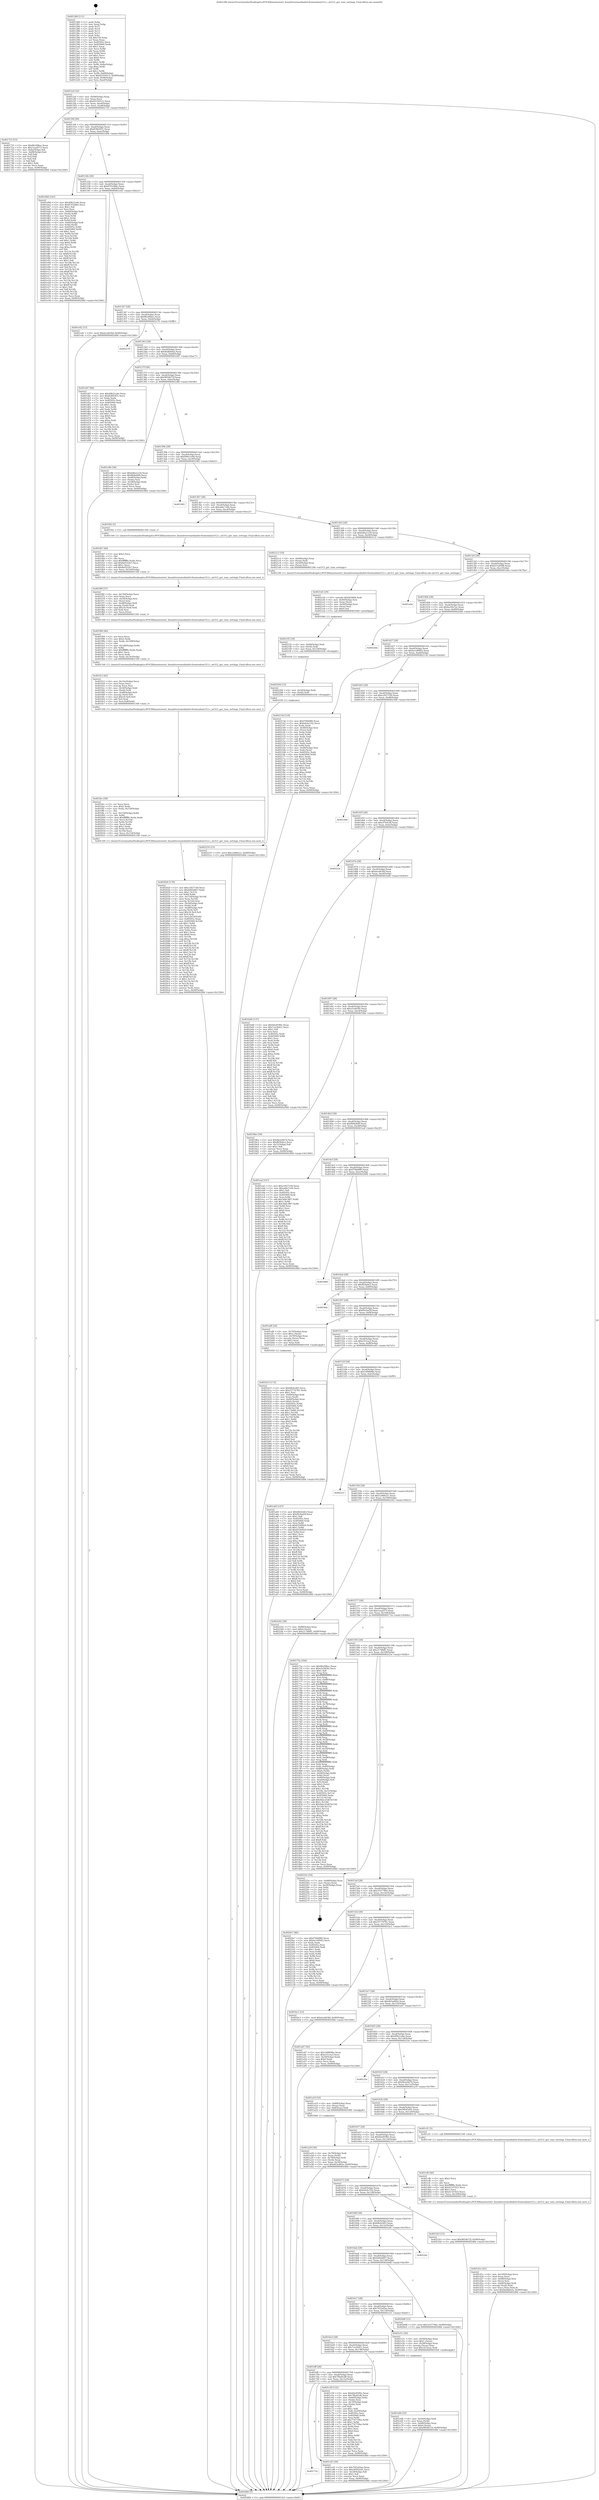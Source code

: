digraph "0x401280" {
  label = "0x401280 (/mnt/c/Users/mathe/Desktop/tcc/POCII/binaries/extr_linuxdriversmediadvb-frontendsmt312.c_mt312_get_tune_settings_Final-ollvm.out::main(0))"
  labelloc = "t"
  node[shape=record]

  Entry [label="",width=0.3,height=0.3,shape=circle,fillcolor=black,style=filled]
  "0x4012ef" [label="{
     0x4012ef [32]\l
     | [instrs]\l
     &nbsp;&nbsp;0x4012ef \<+6\>: mov -0x90(%rbp),%eax\l
     &nbsp;&nbsp;0x4012f5 \<+2\>: mov %eax,%ecx\l
     &nbsp;&nbsp;0x4012f7 \<+6\>: sub $0x82350515,%ecx\l
     &nbsp;&nbsp;0x4012fd \<+6\>: mov %eax,-0xa4(%rbp)\l
     &nbsp;&nbsp;0x401303 \<+6\>: mov %ecx,-0xa8(%rbp)\l
     &nbsp;&nbsp;0x401309 \<+6\>: je 0000000000401725 \<main+0x4a5\>\l
  }"]
  "0x401725" [label="{
     0x401725 [53]\l
     | [instrs]\l
     &nbsp;&nbsp;0x401725 \<+5\>: mov $0x8b24fbec,%eax\l
     &nbsp;&nbsp;0x40172a \<+5\>: mov $0x1eaaf373,%ecx\l
     &nbsp;&nbsp;0x40172f \<+6\>: mov -0x8a(%rbp),%dl\l
     &nbsp;&nbsp;0x401735 \<+7\>: mov -0x89(%rbp),%sil\l
     &nbsp;&nbsp;0x40173c \<+3\>: mov %dl,%dil\l
     &nbsp;&nbsp;0x40173f \<+3\>: and %sil,%dil\l
     &nbsp;&nbsp;0x401742 \<+3\>: xor %sil,%dl\l
     &nbsp;&nbsp;0x401745 \<+3\>: or %dl,%dil\l
     &nbsp;&nbsp;0x401748 \<+4\>: test $0x1,%dil\l
     &nbsp;&nbsp;0x40174c \<+3\>: cmovne %ecx,%eax\l
     &nbsp;&nbsp;0x40174f \<+6\>: mov %eax,-0x90(%rbp)\l
     &nbsp;&nbsp;0x401755 \<+5\>: jmp 000000000040248d \<main+0x120d\>\l
  }"]
  "0x40130f" [label="{
     0x40130f [28]\l
     | [instrs]\l
     &nbsp;&nbsp;0x40130f \<+5\>: jmp 0000000000401314 \<main+0x94\>\l
     &nbsp;&nbsp;0x401314 \<+6\>: mov -0xa4(%rbp),%eax\l
     &nbsp;&nbsp;0x40131a \<+5\>: sub $0x83663f31,%eax\l
     &nbsp;&nbsp;0x40131f \<+6\>: mov %eax,-0xac(%rbp)\l
     &nbsp;&nbsp;0x401325 \<+6\>: je 0000000000401d9d \<main+0xb1d\>\l
  }"]
  "0x40248d" [label="{
     0x40248d [5]\l
     | [instrs]\l
     &nbsp;&nbsp;0x40248d \<+5\>: jmp 00000000004012ef \<main+0x6f\>\l
  }"]
  "0x401280" [label="{
     0x401280 [111]\l
     | [instrs]\l
     &nbsp;&nbsp;0x401280 \<+1\>: push %rbp\l
     &nbsp;&nbsp;0x401281 \<+3\>: mov %rsp,%rbp\l
     &nbsp;&nbsp;0x401284 \<+2\>: push %r15\l
     &nbsp;&nbsp;0x401286 \<+2\>: push %r14\l
     &nbsp;&nbsp;0x401288 \<+2\>: push %r13\l
     &nbsp;&nbsp;0x40128a \<+2\>: push %r12\l
     &nbsp;&nbsp;0x40128c \<+1\>: push %rbx\l
     &nbsp;&nbsp;0x40128d \<+7\>: sub $0x158,%rsp\l
     &nbsp;&nbsp;0x401294 \<+2\>: xor %eax,%eax\l
     &nbsp;&nbsp;0x401296 \<+7\>: mov 0x40505c,%ecx\l
     &nbsp;&nbsp;0x40129d \<+7\>: mov 0x405060,%edx\l
     &nbsp;&nbsp;0x4012a4 \<+3\>: sub $0x1,%eax\l
     &nbsp;&nbsp;0x4012a7 \<+3\>: mov %ecx,%r8d\l
     &nbsp;&nbsp;0x4012aa \<+3\>: add %eax,%r8d\l
     &nbsp;&nbsp;0x4012ad \<+4\>: imul %r8d,%ecx\l
     &nbsp;&nbsp;0x4012b1 \<+3\>: and $0x1,%ecx\l
     &nbsp;&nbsp;0x4012b4 \<+3\>: cmp $0x0,%ecx\l
     &nbsp;&nbsp;0x4012b7 \<+4\>: sete %r9b\l
     &nbsp;&nbsp;0x4012bb \<+4\>: and $0x1,%r9b\l
     &nbsp;&nbsp;0x4012bf \<+7\>: mov %r9b,-0x8a(%rbp)\l
     &nbsp;&nbsp;0x4012c6 \<+3\>: cmp $0xa,%edx\l
     &nbsp;&nbsp;0x4012c9 \<+4\>: setl %r9b\l
     &nbsp;&nbsp;0x4012cd \<+4\>: and $0x1,%r9b\l
     &nbsp;&nbsp;0x4012d1 \<+7\>: mov %r9b,-0x89(%rbp)\l
     &nbsp;&nbsp;0x4012d8 \<+10\>: movl $0x82350515,-0x90(%rbp)\l
     &nbsp;&nbsp;0x4012e2 \<+6\>: mov %edi,-0x94(%rbp)\l
     &nbsp;&nbsp;0x4012e8 \<+7\>: mov %rsi,-0xa0(%rbp)\l
  }"]
  Exit [label="",width=0.3,height=0.3,shape=circle,fillcolor=black,style=filled,peripheries=2]
  "0x401d9d" [label="{
     0x401d9d [165]\l
     | [instrs]\l
     &nbsp;&nbsp;0x401d9d \<+5\>: mov $0x49b21a4e,%eax\l
     &nbsp;&nbsp;0x401da2 \<+5\>: mov $0x8701db6c,%ecx\l
     &nbsp;&nbsp;0x401da7 \<+2\>: mov $0x1,%dl\l
     &nbsp;&nbsp;0x401da9 \<+2\>: xor %esi,%esi\l
     &nbsp;&nbsp;0x401dab \<+4\>: mov -0x60(%rbp),%rdi\l
     &nbsp;&nbsp;0x401daf \<+3\>: mov (%rdi),%r8d\l
     &nbsp;&nbsp;0x401db2 \<+3\>: mov %esi,%r9d\l
     &nbsp;&nbsp;0x401db5 \<+4\>: sub $0x1,%r9d\l
     &nbsp;&nbsp;0x401db9 \<+3\>: sub %r9d,%r8d\l
     &nbsp;&nbsp;0x401dbc \<+4\>: mov -0x60(%rbp),%rdi\l
     &nbsp;&nbsp;0x401dc0 \<+3\>: mov %r8d,(%rdi)\l
     &nbsp;&nbsp;0x401dc3 \<+8\>: mov 0x40505c,%r8d\l
     &nbsp;&nbsp;0x401dcb \<+8\>: mov 0x405060,%r9d\l
     &nbsp;&nbsp;0x401dd3 \<+3\>: sub $0x1,%esi\l
     &nbsp;&nbsp;0x401dd6 \<+3\>: mov %r8d,%r10d\l
     &nbsp;&nbsp;0x401dd9 \<+3\>: add %esi,%r10d\l
     &nbsp;&nbsp;0x401ddc \<+4\>: imul %r10d,%r8d\l
     &nbsp;&nbsp;0x401de0 \<+4\>: and $0x1,%r8d\l
     &nbsp;&nbsp;0x401de4 \<+4\>: cmp $0x0,%r8d\l
     &nbsp;&nbsp;0x401de8 \<+4\>: sete %r11b\l
     &nbsp;&nbsp;0x401dec \<+4\>: cmp $0xa,%r9d\l
     &nbsp;&nbsp;0x401df0 \<+3\>: setl %bl\l
     &nbsp;&nbsp;0x401df3 \<+3\>: mov %r11b,%r14b\l
     &nbsp;&nbsp;0x401df6 \<+4\>: xor $0xff,%r14b\l
     &nbsp;&nbsp;0x401dfa \<+3\>: mov %bl,%r15b\l
     &nbsp;&nbsp;0x401dfd \<+4\>: xor $0xff,%r15b\l
     &nbsp;&nbsp;0x401e01 \<+3\>: xor $0x1,%dl\l
     &nbsp;&nbsp;0x401e04 \<+3\>: mov %r14b,%r12b\l
     &nbsp;&nbsp;0x401e07 \<+4\>: and $0xff,%r12b\l
     &nbsp;&nbsp;0x401e0b \<+3\>: and %dl,%r11b\l
     &nbsp;&nbsp;0x401e0e \<+3\>: mov %r15b,%r13b\l
     &nbsp;&nbsp;0x401e11 \<+4\>: and $0xff,%r13b\l
     &nbsp;&nbsp;0x401e15 \<+2\>: and %dl,%bl\l
     &nbsp;&nbsp;0x401e17 \<+3\>: or %r11b,%r12b\l
     &nbsp;&nbsp;0x401e1a \<+3\>: or %bl,%r13b\l
     &nbsp;&nbsp;0x401e1d \<+3\>: xor %r13b,%r12b\l
     &nbsp;&nbsp;0x401e20 \<+3\>: or %r15b,%r14b\l
     &nbsp;&nbsp;0x401e23 \<+4\>: xor $0xff,%r14b\l
     &nbsp;&nbsp;0x401e27 \<+3\>: or $0x1,%dl\l
     &nbsp;&nbsp;0x401e2a \<+3\>: and %dl,%r14b\l
     &nbsp;&nbsp;0x401e2d \<+3\>: or %r14b,%r12b\l
     &nbsp;&nbsp;0x401e30 \<+4\>: test $0x1,%r12b\l
     &nbsp;&nbsp;0x401e34 \<+3\>: cmovne %ecx,%eax\l
     &nbsp;&nbsp;0x401e37 \<+6\>: mov %eax,-0x90(%rbp)\l
     &nbsp;&nbsp;0x401e3d \<+5\>: jmp 000000000040248d \<main+0x120d\>\l
  }"]
  "0x40132b" [label="{
     0x40132b [28]\l
     | [instrs]\l
     &nbsp;&nbsp;0x40132b \<+5\>: jmp 0000000000401330 \<main+0xb0\>\l
     &nbsp;&nbsp;0x401330 \<+6\>: mov -0xa4(%rbp),%eax\l
     &nbsp;&nbsp;0x401336 \<+5\>: sub $0x8701db6c,%eax\l
     &nbsp;&nbsp;0x40133b \<+6\>: mov %eax,-0xb0(%rbp)\l
     &nbsp;&nbsp;0x401341 \<+6\>: je 0000000000401e42 \<main+0xbc2\>\l
  }"]
  "0x402210" [label="{
     0x402210 [15]\l
     | [instrs]\l
     &nbsp;&nbsp;0x402210 \<+10\>: movl $0x1a966a1c,-0x90(%rbp)\l
     &nbsp;&nbsp;0x40221a \<+5\>: jmp 000000000040248d \<main+0x120d\>\l
  }"]
  "0x401e42" [label="{
     0x401e42 [15]\l
     | [instrs]\l
     &nbsp;&nbsp;0x401e42 \<+10\>: movl $0xdca463bf,-0x90(%rbp)\l
     &nbsp;&nbsp;0x401e4c \<+5\>: jmp 000000000040248d \<main+0x120d\>\l
  }"]
  "0x401347" [label="{
     0x401347 [28]\l
     | [instrs]\l
     &nbsp;&nbsp;0x401347 \<+5\>: jmp 000000000040134c \<main+0xcc\>\l
     &nbsp;&nbsp;0x40134c \<+6\>: mov -0xa4(%rbp),%eax\l
     &nbsp;&nbsp;0x401352 \<+5\>: sub $0x8b24fbec,%eax\l
     &nbsp;&nbsp;0x401357 \<+6\>: mov %eax,-0xb4(%rbp)\l
     &nbsp;&nbsp;0x40135d \<+6\>: je 0000000000402276 \<main+0xff6\>\l
  }"]
  "0x402204" [label="{
     0x402204 [12]\l
     | [instrs]\l
     &nbsp;&nbsp;0x402204 \<+4\>: mov -0x50(%rbp),%rdi\l
     &nbsp;&nbsp;0x402208 \<+3\>: mov (%rdi),%rdi\l
     &nbsp;&nbsp;0x40220b \<+5\>: call 0000000000401030 \<free@plt\>\l
     | [calls]\l
     &nbsp;&nbsp;0x401030 \{1\} (unknown)\l
  }"]
  "0x402276" [label="{
     0x402276\l
  }", style=dashed]
  "0x401363" [label="{
     0x401363 [28]\l
     | [instrs]\l
     &nbsp;&nbsp;0x401363 \<+5\>: jmp 0000000000401368 \<main+0xe8\>\l
     &nbsp;&nbsp;0x401368 \<+6\>: mov -0xa4(%rbp),%eax\l
     &nbsp;&nbsp;0x40136e \<+5\>: sub $0x8edbb0cb,%eax\l
     &nbsp;&nbsp;0x401373 \<+6\>: mov %eax,-0xb8(%rbp)\l
     &nbsp;&nbsp;0x401379 \<+6\>: je 0000000000401d47 \<main+0xac7\>\l
  }"]
  "0x4021f2" [label="{
     0x4021f2 [18]\l
     | [instrs]\l
     &nbsp;&nbsp;0x4021f2 \<+4\>: mov -0x68(%rbp),%rdi\l
     &nbsp;&nbsp;0x4021f6 \<+3\>: mov (%rdi),%rdi\l
     &nbsp;&nbsp;0x4021f9 \<+6\>: mov %eax,-0x158(%rbp)\l
     &nbsp;&nbsp;0x4021ff \<+5\>: call 0000000000401030 \<free@plt\>\l
     | [calls]\l
     &nbsp;&nbsp;0x401030 \{1\} (unknown)\l
  }"]
  "0x401d47" [label="{
     0x401d47 [86]\l
     | [instrs]\l
     &nbsp;&nbsp;0x401d47 \<+5\>: mov $0x49b21a4e,%eax\l
     &nbsp;&nbsp;0x401d4c \<+5\>: mov $0x83663f31,%ecx\l
     &nbsp;&nbsp;0x401d51 \<+2\>: xor %edx,%edx\l
     &nbsp;&nbsp;0x401d53 \<+7\>: mov 0x40505c,%esi\l
     &nbsp;&nbsp;0x401d5a \<+7\>: mov 0x405060,%edi\l
     &nbsp;&nbsp;0x401d61 \<+3\>: sub $0x1,%edx\l
     &nbsp;&nbsp;0x401d64 \<+3\>: mov %esi,%r8d\l
     &nbsp;&nbsp;0x401d67 \<+3\>: add %edx,%r8d\l
     &nbsp;&nbsp;0x401d6a \<+4\>: imul %r8d,%esi\l
     &nbsp;&nbsp;0x401d6e \<+3\>: and $0x1,%esi\l
     &nbsp;&nbsp;0x401d71 \<+3\>: cmp $0x0,%esi\l
     &nbsp;&nbsp;0x401d74 \<+4\>: sete %r9b\l
     &nbsp;&nbsp;0x401d78 \<+3\>: cmp $0xa,%edi\l
     &nbsp;&nbsp;0x401d7b \<+4\>: setl %r10b\l
     &nbsp;&nbsp;0x401d7f \<+3\>: mov %r9b,%r11b\l
     &nbsp;&nbsp;0x401d82 \<+3\>: and %r10b,%r11b\l
     &nbsp;&nbsp;0x401d85 \<+3\>: xor %r10b,%r9b\l
     &nbsp;&nbsp;0x401d88 \<+3\>: or %r9b,%r11b\l
     &nbsp;&nbsp;0x401d8b \<+4\>: test $0x1,%r11b\l
     &nbsp;&nbsp;0x401d8f \<+3\>: cmovne %ecx,%eax\l
     &nbsp;&nbsp;0x401d92 \<+6\>: mov %eax,-0x90(%rbp)\l
     &nbsp;&nbsp;0x401d98 \<+5\>: jmp 000000000040248d \<main+0x120d\>\l
  }"]
  "0x40137f" [label="{
     0x40137f [28]\l
     | [instrs]\l
     &nbsp;&nbsp;0x40137f \<+5\>: jmp 0000000000401384 \<main+0x104\>\l
     &nbsp;&nbsp;0x401384 \<+6\>: mov -0xa4(%rbp),%eax\l
     &nbsp;&nbsp;0x40138a \<+5\>: sub $0x9854b72f,%eax\l
     &nbsp;&nbsp;0x40138f \<+6\>: mov %eax,-0xbc(%rbp)\l
     &nbsp;&nbsp;0x401395 \<+6\>: je 0000000000401e8b \<main+0xc0b\>\l
  }"]
  "0x4021d5" [label="{
     0x4021d5 [29]\l
     | [instrs]\l
     &nbsp;&nbsp;0x4021d5 \<+10\>: movabs $0x4030b6,%rdi\l
     &nbsp;&nbsp;0x4021df \<+4\>: mov -0x40(%rbp),%rsi\l
     &nbsp;&nbsp;0x4021e3 \<+2\>: mov %eax,(%rsi)\l
     &nbsp;&nbsp;0x4021e5 \<+4\>: mov -0x40(%rbp),%rsi\l
     &nbsp;&nbsp;0x4021e9 \<+2\>: mov (%rsi),%esi\l
     &nbsp;&nbsp;0x4021eb \<+2\>: mov $0x0,%al\l
     &nbsp;&nbsp;0x4021ed \<+5\>: call 0000000000401040 \<printf@plt\>\l
     | [calls]\l
     &nbsp;&nbsp;0x401040 \{1\} (unknown)\l
  }"]
  "0x401e8b" [label="{
     0x401e8b [36]\l
     | [instrs]\l
     &nbsp;&nbsp;0x401e8b \<+5\>: mov $0xb46a1a18,%eax\l
     &nbsp;&nbsp;0x401e90 \<+5\>: mov $0xf6fde8d9,%ecx\l
     &nbsp;&nbsp;0x401e95 \<+4\>: mov -0x48(%rbp),%rdx\l
     &nbsp;&nbsp;0x401e99 \<+2\>: mov (%rdx),%esi\l
     &nbsp;&nbsp;0x401e9b \<+4\>: mov -0x58(%rbp),%rdx\l
     &nbsp;&nbsp;0x401e9f \<+2\>: cmp (%rdx),%esi\l
     &nbsp;&nbsp;0x401ea1 \<+3\>: cmovl %ecx,%eax\l
     &nbsp;&nbsp;0x401ea4 \<+6\>: mov %eax,-0x90(%rbp)\l
     &nbsp;&nbsp;0x401eaa \<+5\>: jmp 000000000040248d \<main+0x120d\>\l
  }"]
  "0x40139b" [label="{
     0x40139b [28]\l
     | [instrs]\l
     &nbsp;&nbsp;0x40139b \<+5\>: jmp 00000000004013a0 \<main+0x120\>\l
     &nbsp;&nbsp;0x4013a0 \<+6\>: mov -0xa4(%rbp),%eax\l
     &nbsp;&nbsp;0x4013a6 \<+5\>: sub $0x9991ce9d,%eax\l
     &nbsp;&nbsp;0x4013ab \<+6\>: mov %eax,-0xc0(%rbp)\l
     &nbsp;&nbsp;0x4013b1 \<+6\>: je 0000000000401965 \<main+0x6e5\>\l
  }"]
  "0x402026" [label="{
     0x402026 [178]\l
     | [instrs]\l
     &nbsp;&nbsp;0x402026 \<+5\>: mov $0xc2927149,%ecx\l
     &nbsp;&nbsp;0x40202b \<+5\>: mov $0x6df2d407,%edx\l
     &nbsp;&nbsp;0x402030 \<+3\>: mov $0x1,%r11b\l
     &nbsp;&nbsp;0x402033 \<+3\>: xor %r8d,%r8d\l
     &nbsp;&nbsp;0x402036 \<+7\>: mov -0x154(%rbp),%r10d\l
     &nbsp;&nbsp;0x40203d \<+4\>: imul %eax,%r10d\l
     &nbsp;&nbsp;0x402041 \<+3\>: movslq %r10d,%rsi\l
     &nbsp;&nbsp;0x402044 \<+4\>: mov -0x50(%rbp),%rdi\l
     &nbsp;&nbsp;0x402048 \<+3\>: mov (%rdi),%rdi\l
     &nbsp;&nbsp;0x40204b \<+4\>: mov -0x48(%rbp),%r9\l
     &nbsp;&nbsp;0x40204f \<+3\>: movslq (%r9),%r9\l
     &nbsp;&nbsp;0x402052 \<+4\>: imul $0x18,%r9,%r9\l
     &nbsp;&nbsp;0x402056 \<+3\>: add %r9,%rdi\l
     &nbsp;&nbsp;0x402059 \<+4\>: mov %rsi,0x10(%rdi)\l
     &nbsp;&nbsp;0x40205d \<+7\>: mov 0x40505c,%eax\l
     &nbsp;&nbsp;0x402064 \<+8\>: mov 0x405060,%r10d\l
     &nbsp;&nbsp;0x40206c \<+4\>: sub $0x1,%r8d\l
     &nbsp;&nbsp;0x402070 \<+2\>: mov %eax,%ebx\l
     &nbsp;&nbsp;0x402072 \<+3\>: add %r8d,%ebx\l
     &nbsp;&nbsp;0x402075 \<+3\>: imul %ebx,%eax\l
     &nbsp;&nbsp;0x402078 \<+3\>: and $0x1,%eax\l
     &nbsp;&nbsp;0x40207b \<+3\>: cmp $0x0,%eax\l
     &nbsp;&nbsp;0x40207e \<+4\>: sete %r14b\l
     &nbsp;&nbsp;0x402082 \<+4\>: cmp $0xa,%r10d\l
     &nbsp;&nbsp;0x402086 \<+4\>: setl %r15b\l
     &nbsp;&nbsp;0x40208a \<+3\>: mov %r14b,%r12b\l
     &nbsp;&nbsp;0x40208d \<+4\>: xor $0xff,%r12b\l
     &nbsp;&nbsp;0x402091 \<+3\>: mov %r15b,%r13b\l
     &nbsp;&nbsp;0x402094 \<+4\>: xor $0xff,%r13b\l
     &nbsp;&nbsp;0x402098 \<+4\>: xor $0x1,%r11b\l
     &nbsp;&nbsp;0x40209c \<+3\>: mov %r12b,%al\l
     &nbsp;&nbsp;0x40209f \<+2\>: and $0xff,%al\l
     &nbsp;&nbsp;0x4020a1 \<+3\>: and %r11b,%r14b\l
     &nbsp;&nbsp;0x4020a4 \<+3\>: mov %r13b,%sil\l
     &nbsp;&nbsp;0x4020a7 \<+4\>: and $0xff,%sil\l
     &nbsp;&nbsp;0x4020ab \<+3\>: and %r11b,%r15b\l
     &nbsp;&nbsp;0x4020ae \<+3\>: or %r14b,%al\l
     &nbsp;&nbsp;0x4020b1 \<+3\>: or %r15b,%sil\l
     &nbsp;&nbsp;0x4020b4 \<+3\>: xor %sil,%al\l
     &nbsp;&nbsp;0x4020b7 \<+3\>: or %r13b,%r12b\l
     &nbsp;&nbsp;0x4020ba \<+4\>: xor $0xff,%r12b\l
     &nbsp;&nbsp;0x4020be \<+4\>: or $0x1,%r11b\l
     &nbsp;&nbsp;0x4020c2 \<+3\>: and %r11b,%r12b\l
     &nbsp;&nbsp;0x4020c5 \<+3\>: or %r12b,%al\l
     &nbsp;&nbsp;0x4020c8 \<+2\>: test $0x1,%al\l
     &nbsp;&nbsp;0x4020ca \<+3\>: cmovne %edx,%ecx\l
     &nbsp;&nbsp;0x4020cd \<+6\>: mov %ecx,-0x90(%rbp)\l
     &nbsp;&nbsp;0x4020d3 \<+5\>: jmp 000000000040248d \<main+0x120d\>\l
  }"]
  "0x401965" [label="{
     0x401965\l
  }", style=dashed]
  "0x4013b7" [label="{
     0x4013b7 [28]\l
     | [instrs]\l
     &nbsp;&nbsp;0x4013b7 \<+5\>: jmp 00000000004013bc \<main+0x13c\>\l
     &nbsp;&nbsp;0x4013bc \<+6\>: mov -0xa4(%rbp),%eax\l
     &nbsp;&nbsp;0x4013c2 \<+5\>: sub $0xa4dc7c64,%eax\l
     &nbsp;&nbsp;0x4013c7 \<+6\>: mov %eax,-0xc4(%rbp)\l
     &nbsp;&nbsp;0x4013cd \<+6\>: je 0000000000401f42 \<main+0xcc2\>\l
  }"]
  "0x401fec" [label="{
     0x401fec [58]\l
     | [instrs]\l
     &nbsp;&nbsp;0x401fec \<+2\>: xor %ecx,%ecx\l
     &nbsp;&nbsp;0x401fee \<+5\>: mov $0x2,%edx\l
     &nbsp;&nbsp;0x401ff3 \<+6\>: mov %edx,-0x150(%rbp)\l
     &nbsp;&nbsp;0x401ff9 \<+1\>: cltd\l
     &nbsp;&nbsp;0x401ffa \<+7\>: mov -0x150(%rbp),%r8d\l
     &nbsp;&nbsp;0x402001 \<+3\>: idiv %r8d\l
     &nbsp;&nbsp;0x402004 \<+6\>: imul $0xfffffffe,%edx,%edx\l
     &nbsp;&nbsp;0x40200a \<+3\>: mov %ecx,%r10d\l
     &nbsp;&nbsp;0x40200d \<+3\>: sub %edx,%r10d\l
     &nbsp;&nbsp;0x402010 \<+2\>: mov %ecx,%edx\l
     &nbsp;&nbsp;0x402012 \<+3\>: sub $0x1,%edx\l
     &nbsp;&nbsp;0x402015 \<+3\>: add %edx,%r10d\l
     &nbsp;&nbsp;0x402018 \<+3\>: sub %r10d,%ecx\l
     &nbsp;&nbsp;0x40201b \<+6\>: mov %ecx,-0x154(%rbp)\l
     &nbsp;&nbsp;0x402021 \<+5\>: call 0000000000401160 \<next_i\>\l
     | [calls]\l
     &nbsp;&nbsp;0x401160 \{1\} (/mnt/c/Users/mathe/Desktop/tcc/POCII/binaries/extr_linuxdriversmediadvb-frontendsmt312.c_mt312_get_tune_settings_Final-ollvm.out::next_i)\l
  }"]
  "0x401f42" [label="{
     0x401f42 [5]\l
     | [instrs]\l
     &nbsp;&nbsp;0x401f42 \<+5\>: call 0000000000401160 \<next_i\>\l
     | [calls]\l
     &nbsp;&nbsp;0x401160 \{1\} (/mnt/c/Users/mathe/Desktop/tcc/POCII/binaries/extr_linuxdriversmediadvb-frontendsmt312.c_mt312_get_tune_settings_Final-ollvm.out::next_i)\l
  }"]
  "0x4013d3" [label="{
     0x4013d3 [28]\l
     | [instrs]\l
     &nbsp;&nbsp;0x4013d3 \<+5\>: jmp 00000000004013d8 \<main+0x158\>\l
     &nbsp;&nbsp;0x4013d8 \<+6\>: mov -0xa4(%rbp),%eax\l
     &nbsp;&nbsp;0x4013de \<+5\>: sub $0xb46a1a18,%eax\l
     &nbsp;&nbsp;0x4013e3 \<+6\>: mov %eax,-0xc8(%rbp)\l
     &nbsp;&nbsp;0x4013e9 \<+6\>: je 00000000004021c2 \<main+0xf42\>\l
  }"]
  "0x401fc2" [label="{
     0x401fc2 [42]\l
     | [instrs]\l
     &nbsp;&nbsp;0x401fc2 \<+6\>: mov -0x14c(%rbp),%ecx\l
     &nbsp;&nbsp;0x401fc8 \<+3\>: imul %eax,%ecx\l
     &nbsp;&nbsp;0x401fcb \<+3\>: movslq %ecx,%rsi\l
     &nbsp;&nbsp;0x401fce \<+4\>: mov -0x50(%rbp),%rdi\l
     &nbsp;&nbsp;0x401fd2 \<+3\>: mov (%rdi),%rdi\l
     &nbsp;&nbsp;0x401fd5 \<+4\>: mov -0x48(%rbp),%r9\l
     &nbsp;&nbsp;0x401fd9 \<+3\>: movslq (%r9),%r9\l
     &nbsp;&nbsp;0x401fdc \<+4\>: imul $0x18,%r9,%r9\l
     &nbsp;&nbsp;0x401fe0 \<+3\>: add %r9,%rdi\l
     &nbsp;&nbsp;0x401fe3 \<+4\>: mov %rsi,0x8(%rdi)\l
     &nbsp;&nbsp;0x401fe7 \<+5\>: call 0000000000401160 \<next_i\>\l
     | [calls]\l
     &nbsp;&nbsp;0x401160 \{1\} (/mnt/c/Users/mathe/Desktop/tcc/POCII/binaries/extr_linuxdriversmediadvb-frontendsmt312.c_mt312_get_tune_settings_Final-ollvm.out::next_i)\l
  }"]
  "0x4021c2" [label="{
     0x4021c2 [19]\l
     | [instrs]\l
     &nbsp;&nbsp;0x4021c2 \<+4\>: mov -0x68(%rbp),%rax\l
     &nbsp;&nbsp;0x4021c6 \<+3\>: mov (%rax),%rdi\l
     &nbsp;&nbsp;0x4021c9 \<+4\>: mov -0x50(%rbp),%rax\l
     &nbsp;&nbsp;0x4021cd \<+3\>: mov (%rax),%rsi\l
     &nbsp;&nbsp;0x4021d0 \<+5\>: call 0000000000401240 \<mt312_get_tune_settings\>\l
     | [calls]\l
     &nbsp;&nbsp;0x401240 \{1\} (/mnt/c/Users/mathe/Desktop/tcc/POCII/binaries/extr_linuxdriversmediadvb-frontendsmt312.c_mt312_get_tune_settings_Final-ollvm.out::mt312_get_tune_settings)\l
  }"]
  "0x4013ef" [label="{
     0x4013ef [28]\l
     | [instrs]\l
     &nbsp;&nbsp;0x4013ef \<+5\>: jmp 00000000004013f4 \<main+0x174\>\l
     &nbsp;&nbsp;0x4013f4 \<+6\>: mov -0xa4(%rbp),%eax\l
     &nbsp;&nbsp;0x4013fa \<+5\>: sub $0xb57ad588,%eax\l
     &nbsp;&nbsp;0x4013ff \<+6\>: mov %eax,-0xcc(%rbp)\l
     &nbsp;&nbsp;0x401405 \<+6\>: je 0000000000401a0a \<main+0x78a\>\l
  }"]
  "0x401f94" [label="{
     0x401f94 [46]\l
     | [instrs]\l
     &nbsp;&nbsp;0x401f94 \<+2\>: xor %ecx,%ecx\l
     &nbsp;&nbsp;0x401f96 \<+5\>: mov $0x2,%edx\l
     &nbsp;&nbsp;0x401f9b \<+6\>: mov %edx,-0x148(%rbp)\l
     &nbsp;&nbsp;0x401fa1 \<+1\>: cltd\l
     &nbsp;&nbsp;0x401fa2 \<+7\>: mov -0x148(%rbp),%r8d\l
     &nbsp;&nbsp;0x401fa9 \<+3\>: idiv %r8d\l
     &nbsp;&nbsp;0x401fac \<+6\>: imul $0xfffffffe,%edx,%edx\l
     &nbsp;&nbsp;0x401fb2 \<+3\>: sub $0x1,%ecx\l
     &nbsp;&nbsp;0x401fb5 \<+2\>: sub %ecx,%edx\l
     &nbsp;&nbsp;0x401fb7 \<+6\>: mov %edx,-0x14c(%rbp)\l
     &nbsp;&nbsp;0x401fbd \<+5\>: call 0000000000401160 \<next_i\>\l
     | [calls]\l
     &nbsp;&nbsp;0x401160 \{1\} (/mnt/c/Users/mathe/Desktop/tcc/POCII/binaries/extr_linuxdriversmediadvb-frontendsmt312.c_mt312_get_tune_settings_Final-ollvm.out::next_i)\l
  }"]
  "0x401a0a" [label="{
     0x401a0a\l
  }", style=dashed]
  "0x40140b" [label="{
     0x40140b [28]\l
     | [instrs]\l
     &nbsp;&nbsp;0x40140b \<+5\>: jmp 0000000000401410 \<main+0x190\>\l
     &nbsp;&nbsp;0x401410 \<+6\>: mov -0xa4(%rbp),%eax\l
     &nbsp;&nbsp;0x401416 \<+5\>: sub $0xba39a7ac,%eax\l
     &nbsp;&nbsp;0x40141b \<+6\>: mov %eax,-0xd0(%rbp)\l
     &nbsp;&nbsp;0x401421 \<+6\>: je 00000000004022bb \<main+0x103b\>\l
  }"]
  "0x401f6f" [label="{
     0x401f6f [37]\l
     | [instrs]\l
     &nbsp;&nbsp;0x401f6f \<+6\>: mov -0x144(%rbp),%ecx\l
     &nbsp;&nbsp;0x401f75 \<+3\>: imul %eax,%ecx\l
     &nbsp;&nbsp;0x401f78 \<+4\>: mov -0x50(%rbp),%rsi\l
     &nbsp;&nbsp;0x401f7c \<+3\>: mov (%rsi),%rsi\l
     &nbsp;&nbsp;0x401f7f \<+4\>: mov -0x48(%rbp),%rdi\l
     &nbsp;&nbsp;0x401f83 \<+3\>: movslq (%rdi),%rdi\l
     &nbsp;&nbsp;0x401f86 \<+4\>: imul $0x18,%rdi,%rdi\l
     &nbsp;&nbsp;0x401f8a \<+3\>: add %rdi,%rsi\l
     &nbsp;&nbsp;0x401f8d \<+2\>: mov %ecx,(%rsi)\l
     &nbsp;&nbsp;0x401f8f \<+5\>: call 0000000000401160 \<next_i\>\l
     | [calls]\l
     &nbsp;&nbsp;0x401160 \{1\} (/mnt/c/Users/mathe/Desktop/tcc/POCII/binaries/extr_linuxdriversmediadvb-frontendsmt312.c_mt312_get_tune_settings_Final-ollvm.out::next_i)\l
  }"]
  "0x4022bb" [label="{
     0x4022bb\l
  }", style=dashed]
  "0x401427" [label="{
     0x401427 [28]\l
     | [instrs]\l
     &nbsp;&nbsp;0x401427 \<+5\>: jmp 000000000040142c \<main+0x1ac\>\l
     &nbsp;&nbsp;0x40142c \<+6\>: mov -0xa4(%rbp),%eax\l
     &nbsp;&nbsp;0x401432 \<+5\>: sub $0xbe1d9942,%eax\l
     &nbsp;&nbsp;0x401437 \<+6\>: mov %eax,-0xd4(%rbp)\l
     &nbsp;&nbsp;0x40143d \<+6\>: je 000000000040213d \<main+0xebd\>\l
  }"]
  "0x401f47" [label="{
     0x401f47 [40]\l
     | [instrs]\l
     &nbsp;&nbsp;0x401f47 \<+5\>: mov $0x2,%ecx\l
     &nbsp;&nbsp;0x401f4c \<+1\>: cltd\l
     &nbsp;&nbsp;0x401f4d \<+2\>: idiv %ecx\l
     &nbsp;&nbsp;0x401f4f \<+6\>: imul $0xfffffffe,%edx,%ecx\l
     &nbsp;&nbsp;0x401f55 \<+6\>: add $0x8ef322b7,%ecx\l
     &nbsp;&nbsp;0x401f5b \<+3\>: add $0x1,%ecx\l
     &nbsp;&nbsp;0x401f5e \<+6\>: sub $0x8ef322b7,%ecx\l
     &nbsp;&nbsp;0x401f64 \<+6\>: mov %ecx,-0x144(%rbp)\l
     &nbsp;&nbsp;0x401f6a \<+5\>: call 0000000000401160 \<next_i\>\l
     | [calls]\l
     &nbsp;&nbsp;0x401160 \{1\} (/mnt/c/Users/mathe/Desktop/tcc/POCII/binaries/extr_linuxdriversmediadvb-frontendsmt312.c_mt312_get_tune_settings_Final-ollvm.out::next_i)\l
  }"]
  "0x40213d" [label="{
     0x40213d [118]\l
     | [instrs]\l
     &nbsp;&nbsp;0x40213d \<+5\>: mov $0xf70b6f80,%eax\l
     &nbsp;&nbsp;0x402142 \<+5\>: mov $0x64cbc192,%ecx\l
     &nbsp;&nbsp;0x402147 \<+2\>: xor %edx,%edx\l
     &nbsp;&nbsp;0x402149 \<+4\>: mov -0x48(%rbp),%rsi\l
     &nbsp;&nbsp;0x40214d \<+2\>: mov (%rsi),%edi\l
     &nbsp;&nbsp;0x40214f \<+3\>: mov %edx,%r8d\l
     &nbsp;&nbsp;0x402152 \<+3\>: sub %edi,%r8d\l
     &nbsp;&nbsp;0x402155 \<+2\>: mov %edx,%edi\l
     &nbsp;&nbsp;0x402157 \<+3\>: sub $0x1,%edi\l
     &nbsp;&nbsp;0x40215a \<+3\>: add %edi,%r8d\l
     &nbsp;&nbsp;0x40215d \<+2\>: mov %edx,%edi\l
     &nbsp;&nbsp;0x40215f \<+3\>: sub %r8d,%edi\l
     &nbsp;&nbsp;0x402162 \<+4\>: mov -0x48(%rbp),%rsi\l
     &nbsp;&nbsp;0x402166 \<+2\>: mov %edi,(%rsi)\l
     &nbsp;&nbsp;0x402168 \<+7\>: mov 0x40505c,%edi\l
     &nbsp;&nbsp;0x40216f \<+8\>: mov 0x405060,%r8d\l
     &nbsp;&nbsp;0x402177 \<+3\>: sub $0x1,%edx\l
     &nbsp;&nbsp;0x40217a \<+3\>: mov %edi,%r9d\l
     &nbsp;&nbsp;0x40217d \<+3\>: add %edx,%r9d\l
     &nbsp;&nbsp;0x402180 \<+4\>: imul %r9d,%edi\l
     &nbsp;&nbsp;0x402184 \<+3\>: and $0x1,%edi\l
     &nbsp;&nbsp;0x402187 \<+3\>: cmp $0x0,%edi\l
     &nbsp;&nbsp;0x40218a \<+4\>: sete %r10b\l
     &nbsp;&nbsp;0x40218e \<+4\>: cmp $0xa,%r8d\l
     &nbsp;&nbsp;0x402192 \<+4\>: setl %r11b\l
     &nbsp;&nbsp;0x402196 \<+3\>: mov %r10b,%bl\l
     &nbsp;&nbsp;0x402199 \<+3\>: and %r11b,%bl\l
     &nbsp;&nbsp;0x40219c \<+3\>: xor %r11b,%r10b\l
     &nbsp;&nbsp;0x40219f \<+3\>: or %r10b,%bl\l
     &nbsp;&nbsp;0x4021a2 \<+3\>: test $0x1,%bl\l
     &nbsp;&nbsp;0x4021a5 \<+3\>: cmovne %ecx,%eax\l
     &nbsp;&nbsp;0x4021a8 \<+6\>: mov %eax,-0x90(%rbp)\l
     &nbsp;&nbsp;0x4021ae \<+5\>: jmp 000000000040248d \<main+0x120d\>\l
  }"]
  "0x401443" [label="{
     0x401443 [28]\l
     | [instrs]\l
     &nbsp;&nbsp;0x401443 \<+5\>: jmp 0000000000401448 \<main+0x1c8\>\l
     &nbsp;&nbsp;0x401448 \<+6\>: mov -0xa4(%rbp),%eax\l
     &nbsp;&nbsp;0x40144e \<+5\>: sub $0xc2927149,%eax\l
     &nbsp;&nbsp;0x401453 \<+6\>: mov %eax,-0xd8(%rbp)\l
     &nbsp;&nbsp;0x401459 \<+6\>: je 0000000000402368 \<main+0x10e8\>\l
  }"]
  "0x401e6b" [label="{
     0x401e6b [32]\l
     | [instrs]\l
     &nbsp;&nbsp;0x401e6b \<+4\>: mov -0x50(%rbp),%rdi\l
     &nbsp;&nbsp;0x401e6f \<+3\>: mov %rax,(%rdi)\l
     &nbsp;&nbsp;0x401e72 \<+4\>: mov -0x48(%rbp),%rax\l
     &nbsp;&nbsp;0x401e76 \<+6\>: movl $0x0,(%rax)\l
     &nbsp;&nbsp;0x401e7c \<+10\>: movl $0x9854b72f,-0x90(%rbp)\l
     &nbsp;&nbsp;0x401e86 \<+5\>: jmp 000000000040248d \<main+0x120d\>\l
  }"]
  "0x402368" [label="{
     0x402368\l
  }", style=dashed]
  "0x40145f" [label="{
     0x40145f [28]\l
     | [instrs]\l
     &nbsp;&nbsp;0x40145f \<+5\>: jmp 0000000000401464 \<main+0x1e4\>\l
     &nbsp;&nbsp;0x401464 \<+6\>: mov -0xa4(%rbp),%eax\l
     &nbsp;&nbsp;0x40146a \<+5\>: sub $0xcf7b41fd,%eax\l
     &nbsp;&nbsp;0x40146f \<+6\>: mov %eax,-0xdc(%rbp)\l
     &nbsp;&nbsp;0x401475 \<+6\>: je 000000000040222e \<main+0xfae\>\l
  }"]
  "0x401d1e" [label="{
     0x401d1e [41]\l
     | [instrs]\l
     &nbsp;&nbsp;0x401d1e \<+6\>: mov -0x140(%rbp),%ecx\l
     &nbsp;&nbsp;0x401d24 \<+3\>: imul %eax,%ecx\l
     &nbsp;&nbsp;0x401d27 \<+4\>: mov -0x68(%rbp),%rsi\l
     &nbsp;&nbsp;0x401d2b \<+3\>: mov (%rsi),%rsi\l
     &nbsp;&nbsp;0x401d2e \<+4\>: mov -0x60(%rbp),%rdi\l
     &nbsp;&nbsp;0x401d32 \<+3\>: movslq (%rdi),%rdi\l
     &nbsp;&nbsp;0x401d35 \<+3\>: mov %ecx,(%rsi,%rdi,4)\l
     &nbsp;&nbsp;0x401d38 \<+10\>: movl $0x8edbb0cb,-0x90(%rbp)\l
     &nbsp;&nbsp;0x401d42 \<+5\>: jmp 000000000040248d \<main+0x120d\>\l
  }"]
  "0x40222e" [label="{
     0x40222e\l
  }", style=dashed]
  "0x40147b" [label="{
     0x40147b [28]\l
     | [instrs]\l
     &nbsp;&nbsp;0x40147b \<+5\>: jmp 0000000000401480 \<main+0x200\>\l
     &nbsp;&nbsp;0x401480 \<+6\>: mov -0xa4(%rbp),%eax\l
     &nbsp;&nbsp;0x401486 \<+5\>: sub $0xdca463bf,%eax\l
     &nbsp;&nbsp;0x40148b \<+6\>: mov %eax,-0xe0(%rbp)\l
     &nbsp;&nbsp;0x401491 \<+6\>: je 0000000000401bd0 \<main+0x950\>\l
  }"]
  "0x401cf6" [label="{
     0x401cf6 [40]\l
     | [instrs]\l
     &nbsp;&nbsp;0x401cf6 \<+5\>: mov $0x2,%ecx\l
     &nbsp;&nbsp;0x401cfb \<+1\>: cltd\l
     &nbsp;&nbsp;0x401cfc \<+2\>: idiv %ecx\l
     &nbsp;&nbsp;0x401cfe \<+6\>: imul $0xfffffffe,%edx,%ecx\l
     &nbsp;&nbsp;0x401d04 \<+6\>: add $0xd11f1923,%ecx\l
     &nbsp;&nbsp;0x401d0a \<+3\>: add $0x1,%ecx\l
     &nbsp;&nbsp;0x401d0d \<+6\>: sub $0xd11f1923,%ecx\l
     &nbsp;&nbsp;0x401d13 \<+6\>: mov %ecx,-0x140(%rbp)\l
     &nbsp;&nbsp;0x401d19 \<+5\>: call 0000000000401160 \<next_i\>\l
     | [calls]\l
     &nbsp;&nbsp;0x401160 \{1\} (/mnt/c/Users/mathe/Desktop/tcc/POCII/binaries/extr_linuxdriversmediadvb-frontendsmt312.c_mt312_get_tune_settings_Final-ollvm.out::next_i)\l
  }"]
  "0x401bd0" [label="{
     0x401bd0 [137]\l
     | [instrs]\l
     &nbsp;&nbsp;0x401bd0 \<+5\>: mov $0x64a9590c,%eax\l
     &nbsp;&nbsp;0x401bd5 \<+5\>: mov $0x7ca34d21,%ecx\l
     &nbsp;&nbsp;0x401bda \<+2\>: mov $0x1,%dl\l
     &nbsp;&nbsp;0x401bdc \<+2\>: xor %esi,%esi\l
     &nbsp;&nbsp;0x401bde \<+7\>: mov 0x40505c,%edi\l
     &nbsp;&nbsp;0x401be5 \<+8\>: mov 0x405060,%r8d\l
     &nbsp;&nbsp;0x401bed \<+3\>: sub $0x1,%esi\l
     &nbsp;&nbsp;0x401bf0 \<+3\>: mov %edi,%r9d\l
     &nbsp;&nbsp;0x401bf3 \<+3\>: add %esi,%r9d\l
     &nbsp;&nbsp;0x401bf6 \<+4\>: imul %r9d,%edi\l
     &nbsp;&nbsp;0x401bfa \<+3\>: and $0x1,%edi\l
     &nbsp;&nbsp;0x401bfd \<+3\>: cmp $0x0,%edi\l
     &nbsp;&nbsp;0x401c00 \<+4\>: sete %r10b\l
     &nbsp;&nbsp;0x401c04 \<+4\>: cmp $0xa,%r8d\l
     &nbsp;&nbsp;0x401c08 \<+4\>: setl %r11b\l
     &nbsp;&nbsp;0x401c0c \<+3\>: mov %r10b,%bl\l
     &nbsp;&nbsp;0x401c0f \<+3\>: xor $0xff,%bl\l
     &nbsp;&nbsp;0x401c12 \<+3\>: mov %r11b,%r14b\l
     &nbsp;&nbsp;0x401c15 \<+4\>: xor $0xff,%r14b\l
     &nbsp;&nbsp;0x401c19 \<+3\>: xor $0x1,%dl\l
     &nbsp;&nbsp;0x401c1c \<+3\>: mov %bl,%r15b\l
     &nbsp;&nbsp;0x401c1f \<+4\>: and $0xff,%r15b\l
     &nbsp;&nbsp;0x401c23 \<+3\>: and %dl,%r10b\l
     &nbsp;&nbsp;0x401c26 \<+3\>: mov %r14b,%r12b\l
     &nbsp;&nbsp;0x401c29 \<+4\>: and $0xff,%r12b\l
     &nbsp;&nbsp;0x401c2d \<+3\>: and %dl,%r11b\l
     &nbsp;&nbsp;0x401c30 \<+3\>: or %r10b,%r15b\l
     &nbsp;&nbsp;0x401c33 \<+3\>: or %r11b,%r12b\l
     &nbsp;&nbsp;0x401c36 \<+3\>: xor %r12b,%r15b\l
     &nbsp;&nbsp;0x401c39 \<+3\>: or %r14b,%bl\l
     &nbsp;&nbsp;0x401c3c \<+3\>: xor $0xff,%bl\l
     &nbsp;&nbsp;0x401c3f \<+3\>: or $0x1,%dl\l
     &nbsp;&nbsp;0x401c42 \<+2\>: and %dl,%bl\l
     &nbsp;&nbsp;0x401c44 \<+3\>: or %bl,%r15b\l
     &nbsp;&nbsp;0x401c47 \<+4\>: test $0x1,%r15b\l
     &nbsp;&nbsp;0x401c4b \<+3\>: cmovne %ecx,%eax\l
     &nbsp;&nbsp;0x401c4e \<+6\>: mov %eax,-0x90(%rbp)\l
     &nbsp;&nbsp;0x401c54 \<+5\>: jmp 000000000040248d \<main+0x120d\>\l
  }"]
  "0x401497" [label="{
     0x401497 [28]\l
     | [instrs]\l
     &nbsp;&nbsp;0x401497 \<+5\>: jmp 000000000040149c \<main+0x21c\>\l
     &nbsp;&nbsp;0x40149c \<+6\>: mov -0xa4(%rbp),%eax\l
     &nbsp;&nbsp;0x4014a2 \<+5\>: sub $0xe5c9d3fe,%eax\l
     &nbsp;&nbsp;0x4014a7 \<+6\>: mov %eax,-0xe4(%rbp)\l
     &nbsp;&nbsp;0x4014ad \<+6\>: je 00000000004018be \<main+0x63e\>\l
  }"]
  "0x40171b" [label="{
     0x40171b\l
  }", style=dashed]
  "0x4018be" [label="{
     0x4018be [30]\l
     | [instrs]\l
     &nbsp;&nbsp;0x4018be \<+5\>: mov $0x4b2c667d,%eax\l
     &nbsp;&nbsp;0x4018c3 \<+5\>: mov $0xf83fa8c2,%ecx\l
     &nbsp;&nbsp;0x4018c8 \<+3\>: mov -0x31(%rbp),%dl\l
     &nbsp;&nbsp;0x4018cb \<+3\>: test $0x1,%dl\l
     &nbsp;&nbsp;0x4018ce \<+3\>: cmovne %ecx,%eax\l
     &nbsp;&nbsp;0x4018d1 \<+6\>: mov %eax,-0x90(%rbp)\l
     &nbsp;&nbsp;0x4018d7 \<+5\>: jmp 000000000040248d \<main+0x120d\>\l
  }"]
  "0x4014b3" [label="{
     0x4014b3 [28]\l
     | [instrs]\l
     &nbsp;&nbsp;0x4014b3 \<+5\>: jmp 00000000004014b8 \<main+0x238\>\l
     &nbsp;&nbsp;0x4014b8 \<+6\>: mov -0xa4(%rbp),%eax\l
     &nbsp;&nbsp;0x4014be \<+5\>: sub $0xf6fde8d9,%eax\l
     &nbsp;&nbsp;0x4014c3 \<+6\>: mov %eax,-0xe8(%rbp)\l
     &nbsp;&nbsp;0x4014c9 \<+6\>: je 0000000000401eaf \<main+0xc2f\>\l
  }"]
  "0x401cd3" [label="{
     0x401cd3 [30]\l
     | [instrs]\l
     &nbsp;&nbsp;0x401cd3 \<+5\>: mov $0x7922d3ae,%eax\l
     &nbsp;&nbsp;0x401cd8 \<+5\>: mov $0x58565e01,%ecx\l
     &nbsp;&nbsp;0x401cdd \<+3\>: mov -0x29(%rbp),%dl\l
     &nbsp;&nbsp;0x401ce0 \<+3\>: test $0x1,%dl\l
     &nbsp;&nbsp;0x401ce3 \<+3\>: cmovne %ecx,%eax\l
     &nbsp;&nbsp;0x401ce6 \<+6\>: mov %eax,-0x90(%rbp)\l
     &nbsp;&nbsp;0x401cec \<+5\>: jmp 000000000040248d \<main+0x120d\>\l
  }"]
  "0x401eaf" [label="{
     0x401eaf [147]\l
     | [instrs]\l
     &nbsp;&nbsp;0x401eaf \<+5\>: mov $0xc2927149,%eax\l
     &nbsp;&nbsp;0x401eb4 \<+5\>: mov $0xa4dc7c64,%ecx\l
     &nbsp;&nbsp;0x401eb9 \<+2\>: mov $0x1,%dl\l
     &nbsp;&nbsp;0x401ebb \<+7\>: mov 0x40505c,%esi\l
     &nbsp;&nbsp;0x401ec2 \<+7\>: mov 0x405060,%edi\l
     &nbsp;&nbsp;0x401ec9 \<+3\>: mov %esi,%r8d\l
     &nbsp;&nbsp;0x401ecc \<+7\>: add $0x3ddc38f7,%r8d\l
     &nbsp;&nbsp;0x401ed3 \<+4\>: sub $0x1,%r8d\l
     &nbsp;&nbsp;0x401ed7 \<+7\>: sub $0x3ddc38f7,%r8d\l
     &nbsp;&nbsp;0x401ede \<+4\>: imul %r8d,%esi\l
     &nbsp;&nbsp;0x401ee2 \<+3\>: and $0x1,%esi\l
     &nbsp;&nbsp;0x401ee5 \<+3\>: cmp $0x0,%esi\l
     &nbsp;&nbsp;0x401ee8 \<+4\>: sete %r9b\l
     &nbsp;&nbsp;0x401eec \<+3\>: cmp $0xa,%edi\l
     &nbsp;&nbsp;0x401eef \<+4\>: setl %r10b\l
     &nbsp;&nbsp;0x401ef3 \<+3\>: mov %r9b,%r11b\l
     &nbsp;&nbsp;0x401ef6 \<+4\>: xor $0xff,%r11b\l
     &nbsp;&nbsp;0x401efa \<+3\>: mov %r10b,%bl\l
     &nbsp;&nbsp;0x401efd \<+3\>: xor $0xff,%bl\l
     &nbsp;&nbsp;0x401f00 \<+3\>: xor $0x1,%dl\l
     &nbsp;&nbsp;0x401f03 \<+3\>: mov %r11b,%r14b\l
     &nbsp;&nbsp;0x401f06 \<+4\>: and $0xff,%r14b\l
     &nbsp;&nbsp;0x401f0a \<+3\>: and %dl,%r9b\l
     &nbsp;&nbsp;0x401f0d \<+3\>: mov %bl,%r15b\l
     &nbsp;&nbsp;0x401f10 \<+4\>: and $0xff,%r15b\l
     &nbsp;&nbsp;0x401f14 \<+3\>: and %dl,%r10b\l
     &nbsp;&nbsp;0x401f17 \<+3\>: or %r9b,%r14b\l
     &nbsp;&nbsp;0x401f1a \<+3\>: or %r10b,%r15b\l
     &nbsp;&nbsp;0x401f1d \<+3\>: xor %r15b,%r14b\l
     &nbsp;&nbsp;0x401f20 \<+3\>: or %bl,%r11b\l
     &nbsp;&nbsp;0x401f23 \<+4\>: xor $0xff,%r11b\l
     &nbsp;&nbsp;0x401f27 \<+3\>: or $0x1,%dl\l
     &nbsp;&nbsp;0x401f2a \<+3\>: and %dl,%r11b\l
     &nbsp;&nbsp;0x401f2d \<+3\>: or %r11b,%r14b\l
     &nbsp;&nbsp;0x401f30 \<+4\>: test $0x1,%r14b\l
     &nbsp;&nbsp;0x401f34 \<+3\>: cmovne %ecx,%eax\l
     &nbsp;&nbsp;0x401f37 \<+6\>: mov %eax,-0x90(%rbp)\l
     &nbsp;&nbsp;0x401f3d \<+5\>: jmp 000000000040248d \<main+0x120d\>\l
  }"]
  "0x4014cf" [label="{
     0x4014cf [28]\l
     | [instrs]\l
     &nbsp;&nbsp;0x4014cf \<+5\>: jmp 00000000004014d4 \<main+0x254\>\l
     &nbsp;&nbsp;0x4014d4 \<+6\>: mov -0xa4(%rbp),%eax\l
     &nbsp;&nbsp;0x4014da \<+5\>: sub $0xf70b6f80,%eax\l
     &nbsp;&nbsp;0x4014df \<+6\>: mov %eax,-0xec(%rbp)\l
     &nbsp;&nbsp;0x4014e5 \<+6\>: je 0000000000402468 \<main+0x11e8\>\l
  }"]
  "0x4016ff" [label="{
     0x4016ff [28]\l
     | [instrs]\l
     &nbsp;&nbsp;0x4016ff \<+5\>: jmp 0000000000401704 \<main+0x484\>\l
     &nbsp;&nbsp;0x401704 \<+6\>: mov -0xa4(%rbp),%eax\l
     &nbsp;&nbsp;0x40170a \<+5\>: sub $0x7f6a81d6,%eax\l
     &nbsp;&nbsp;0x40170f \<+6\>: mov %eax,-0x13c(%rbp)\l
     &nbsp;&nbsp;0x401715 \<+6\>: je 0000000000401cd3 \<main+0xa53\>\l
  }"]
  "0x402468" [label="{
     0x402468\l
  }", style=dashed]
  "0x4014eb" [label="{
     0x4014eb [28]\l
     | [instrs]\l
     &nbsp;&nbsp;0x4014eb \<+5\>: jmp 00000000004014f0 \<main+0x270\>\l
     &nbsp;&nbsp;0x4014f0 \<+6\>: mov -0xa4(%rbp),%eax\l
     &nbsp;&nbsp;0x4014f6 \<+5\>: sub $0xf83fa8c2,%eax\l
     &nbsp;&nbsp;0x4014fb \<+6\>: mov %eax,-0xf0(%rbp)\l
     &nbsp;&nbsp;0x401501 \<+6\>: je 00000000004018dc \<main+0x65c\>\l
  }"]
  "0x401c59" [label="{
     0x401c59 [122]\l
     | [instrs]\l
     &nbsp;&nbsp;0x401c59 \<+5\>: mov $0x64a9590c,%eax\l
     &nbsp;&nbsp;0x401c5e \<+5\>: mov $0x7f6a81d6,%ecx\l
     &nbsp;&nbsp;0x401c63 \<+4\>: mov -0x60(%rbp),%rdx\l
     &nbsp;&nbsp;0x401c67 \<+2\>: mov (%rdx),%esi\l
     &nbsp;&nbsp;0x401c69 \<+4\>: mov -0x70(%rbp),%rdx\l
     &nbsp;&nbsp;0x401c6d \<+2\>: cmp (%rdx),%esi\l
     &nbsp;&nbsp;0x401c6f \<+4\>: setl %dil\l
     &nbsp;&nbsp;0x401c73 \<+4\>: and $0x1,%dil\l
     &nbsp;&nbsp;0x401c77 \<+4\>: mov %dil,-0x29(%rbp)\l
     &nbsp;&nbsp;0x401c7b \<+7\>: mov 0x40505c,%esi\l
     &nbsp;&nbsp;0x401c82 \<+8\>: mov 0x405060,%r8d\l
     &nbsp;&nbsp;0x401c8a \<+3\>: mov %esi,%r9d\l
     &nbsp;&nbsp;0x401c8d \<+7\>: add $0x774770be,%r9d\l
     &nbsp;&nbsp;0x401c94 \<+4\>: sub $0x1,%r9d\l
     &nbsp;&nbsp;0x401c98 \<+7\>: sub $0x774770be,%r9d\l
     &nbsp;&nbsp;0x401c9f \<+4\>: imul %r9d,%esi\l
     &nbsp;&nbsp;0x401ca3 \<+3\>: and $0x1,%esi\l
     &nbsp;&nbsp;0x401ca6 \<+3\>: cmp $0x0,%esi\l
     &nbsp;&nbsp;0x401ca9 \<+4\>: sete %dil\l
     &nbsp;&nbsp;0x401cad \<+4\>: cmp $0xa,%r8d\l
     &nbsp;&nbsp;0x401cb1 \<+4\>: setl %r10b\l
     &nbsp;&nbsp;0x401cb5 \<+3\>: mov %dil,%r11b\l
     &nbsp;&nbsp;0x401cb8 \<+3\>: and %r10b,%r11b\l
     &nbsp;&nbsp;0x401cbb \<+3\>: xor %r10b,%dil\l
     &nbsp;&nbsp;0x401cbe \<+3\>: or %dil,%r11b\l
     &nbsp;&nbsp;0x401cc1 \<+4\>: test $0x1,%r11b\l
     &nbsp;&nbsp;0x401cc5 \<+3\>: cmovne %ecx,%eax\l
     &nbsp;&nbsp;0x401cc8 \<+6\>: mov %eax,-0x90(%rbp)\l
     &nbsp;&nbsp;0x401cce \<+5\>: jmp 000000000040248d \<main+0x120d\>\l
  }"]
  "0x4018dc" [label="{
     0x4018dc\l
  }", style=dashed]
  "0x401507" [label="{
     0x401507 [28]\l
     | [instrs]\l
     &nbsp;&nbsp;0x401507 \<+5\>: jmp 000000000040150c \<main+0x28c\>\l
     &nbsp;&nbsp;0x40150c \<+6\>: mov -0xa4(%rbp),%eax\l
     &nbsp;&nbsp;0x401512 \<+5\>: sub $0xf9c0ad3f,%eax\l
     &nbsp;&nbsp;0x401517 \<+6\>: mov %eax,-0xf4(%rbp)\l
     &nbsp;&nbsp;0x40151d \<+6\>: je 0000000000401af8 \<main+0x878\>\l
  }"]
  "0x4016e3" [label="{
     0x4016e3 [28]\l
     | [instrs]\l
     &nbsp;&nbsp;0x4016e3 \<+5\>: jmp 00000000004016e8 \<main+0x468\>\l
     &nbsp;&nbsp;0x4016e8 \<+6\>: mov -0xa4(%rbp),%eax\l
     &nbsp;&nbsp;0x4016ee \<+5\>: sub $0x7ca34d21,%eax\l
     &nbsp;&nbsp;0x4016f3 \<+6\>: mov %eax,-0x138(%rbp)\l
     &nbsp;&nbsp;0x4016f9 \<+6\>: je 0000000000401c59 \<main+0x9d9\>\l
  }"]
  "0x401af8" [label="{
     0x401af8 [29]\l
     | [instrs]\l
     &nbsp;&nbsp;0x401af8 \<+4\>: mov -0x70(%rbp),%rax\l
     &nbsp;&nbsp;0x401afc \<+6\>: movl $0x1,(%rax)\l
     &nbsp;&nbsp;0x401b02 \<+4\>: mov -0x70(%rbp),%rax\l
     &nbsp;&nbsp;0x401b06 \<+3\>: movslq (%rax),%rax\l
     &nbsp;&nbsp;0x401b09 \<+4\>: shl $0x2,%rax\l
     &nbsp;&nbsp;0x401b0d \<+3\>: mov %rax,%rdi\l
     &nbsp;&nbsp;0x401b10 \<+5\>: call 0000000000401050 \<malloc@plt\>\l
     | [calls]\l
     &nbsp;&nbsp;0x401050 \{1\} (unknown)\l
  }"]
  "0x401523" [label="{
     0x401523 [28]\l
     | [instrs]\l
     &nbsp;&nbsp;0x401523 \<+5\>: jmp 0000000000401528 \<main+0x2a8\>\l
     &nbsp;&nbsp;0x401528 \<+6\>: mov -0xa4(%rbp),%eax\l
     &nbsp;&nbsp;0x40152e \<+5\>: sub $0xe551ea3,%eax\l
     &nbsp;&nbsp;0x401533 \<+6\>: mov %eax,-0xf8(%rbp)\l
     &nbsp;&nbsp;0x401539 \<+6\>: je 0000000000401a65 \<main+0x7e5\>\l
  }"]
  "0x401e51" [label="{
     0x401e51 [26]\l
     | [instrs]\l
     &nbsp;&nbsp;0x401e51 \<+4\>: mov -0x58(%rbp),%rax\l
     &nbsp;&nbsp;0x401e55 \<+6\>: movl $0x1,(%rax)\l
     &nbsp;&nbsp;0x401e5b \<+4\>: mov -0x58(%rbp),%rax\l
     &nbsp;&nbsp;0x401e5f \<+3\>: movslq (%rax),%rax\l
     &nbsp;&nbsp;0x401e62 \<+4\>: imul $0x18,%rax,%rdi\l
     &nbsp;&nbsp;0x401e66 \<+5\>: call 0000000000401050 \<malloc@plt\>\l
     | [calls]\l
     &nbsp;&nbsp;0x401050 \{1\} (unknown)\l
  }"]
  "0x401a65" [label="{
     0x401a65 [147]\l
     | [instrs]\l
     &nbsp;&nbsp;0x401a65 \<+5\>: mov $0x68efcd43,%eax\l
     &nbsp;&nbsp;0x401a6a \<+5\>: mov $0xf9c0ad3f,%ecx\l
     &nbsp;&nbsp;0x401a6f \<+2\>: mov $0x1,%dl\l
     &nbsp;&nbsp;0x401a71 \<+7\>: mov 0x40505c,%esi\l
     &nbsp;&nbsp;0x401a78 \<+7\>: mov 0x405060,%edi\l
     &nbsp;&nbsp;0x401a7f \<+3\>: mov %esi,%r8d\l
     &nbsp;&nbsp;0x401a82 \<+7\>: sub $0x655fd920,%r8d\l
     &nbsp;&nbsp;0x401a89 \<+4\>: sub $0x1,%r8d\l
     &nbsp;&nbsp;0x401a8d \<+7\>: add $0x655fd920,%r8d\l
     &nbsp;&nbsp;0x401a94 \<+4\>: imul %r8d,%esi\l
     &nbsp;&nbsp;0x401a98 \<+3\>: and $0x1,%esi\l
     &nbsp;&nbsp;0x401a9b \<+3\>: cmp $0x0,%esi\l
     &nbsp;&nbsp;0x401a9e \<+4\>: sete %r9b\l
     &nbsp;&nbsp;0x401aa2 \<+3\>: cmp $0xa,%edi\l
     &nbsp;&nbsp;0x401aa5 \<+4\>: setl %r10b\l
     &nbsp;&nbsp;0x401aa9 \<+3\>: mov %r9b,%r11b\l
     &nbsp;&nbsp;0x401aac \<+4\>: xor $0xff,%r11b\l
     &nbsp;&nbsp;0x401ab0 \<+3\>: mov %r10b,%bl\l
     &nbsp;&nbsp;0x401ab3 \<+3\>: xor $0xff,%bl\l
     &nbsp;&nbsp;0x401ab6 \<+3\>: xor $0x0,%dl\l
     &nbsp;&nbsp;0x401ab9 \<+3\>: mov %r11b,%r14b\l
     &nbsp;&nbsp;0x401abc \<+4\>: and $0x0,%r14b\l
     &nbsp;&nbsp;0x401ac0 \<+3\>: and %dl,%r9b\l
     &nbsp;&nbsp;0x401ac3 \<+3\>: mov %bl,%r15b\l
     &nbsp;&nbsp;0x401ac6 \<+4\>: and $0x0,%r15b\l
     &nbsp;&nbsp;0x401aca \<+3\>: and %dl,%r10b\l
     &nbsp;&nbsp;0x401acd \<+3\>: or %r9b,%r14b\l
     &nbsp;&nbsp;0x401ad0 \<+3\>: or %r10b,%r15b\l
     &nbsp;&nbsp;0x401ad3 \<+3\>: xor %r15b,%r14b\l
     &nbsp;&nbsp;0x401ad6 \<+3\>: or %bl,%r11b\l
     &nbsp;&nbsp;0x401ad9 \<+4\>: xor $0xff,%r11b\l
     &nbsp;&nbsp;0x401add \<+3\>: or $0x0,%dl\l
     &nbsp;&nbsp;0x401ae0 \<+3\>: and %dl,%r11b\l
     &nbsp;&nbsp;0x401ae3 \<+3\>: or %r11b,%r14b\l
     &nbsp;&nbsp;0x401ae6 \<+4\>: test $0x1,%r14b\l
     &nbsp;&nbsp;0x401aea \<+3\>: cmovne %ecx,%eax\l
     &nbsp;&nbsp;0x401aed \<+6\>: mov %eax,-0x90(%rbp)\l
     &nbsp;&nbsp;0x401af3 \<+5\>: jmp 000000000040248d \<main+0x120d\>\l
  }"]
  "0x40153f" [label="{
     0x40153f [28]\l
     | [instrs]\l
     &nbsp;&nbsp;0x40153f \<+5\>: jmp 0000000000401544 \<main+0x2c4\>\l
     &nbsp;&nbsp;0x401544 \<+6\>: mov -0xa4(%rbp),%eax\l
     &nbsp;&nbsp;0x40154a \<+5\>: sub $0x16f969be,%eax\l
     &nbsp;&nbsp;0x40154f \<+6\>: mov %eax,-0xfc(%rbp)\l
     &nbsp;&nbsp;0x401555 \<+6\>: je 000000000040221f \<main+0xf9f\>\l
  }"]
  "0x4016c7" [label="{
     0x4016c7 [28]\l
     | [instrs]\l
     &nbsp;&nbsp;0x4016c7 \<+5\>: jmp 00000000004016cc \<main+0x44c\>\l
     &nbsp;&nbsp;0x4016cc \<+6\>: mov -0xa4(%rbp),%eax\l
     &nbsp;&nbsp;0x4016d2 \<+5\>: sub $0x7922d3ae,%eax\l
     &nbsp;&nbsp;0x4016d7 \<+6\>: mov %eax,-0x134(%rbp)\l
     &nbsp;&nbsp;0x4016dd \<+6\>: je 0000000000401e51 \<main+0xbd1\>\l
  }"]
  "0x40221f" [label="{
     0x40221f\l
  }", style=dashed]
  "0x40155b" [label="{
     0x40155b [28]\l
     | [instrs]\l
     &nbsp;&nbsp;0x40155b \<+5\>: jmp 0000000000401560 \<main+0x2e0\>\l
     &nbsp;&nbsp;0x401560 \<+6\>: mov -0xa4(%rbp),%eax\l
     &nbsp;&nbsp;0x401566 \<+5\>: sub $0x1a966a1c,%eax\l
     &nbsp;&nbsp;0x40156b \<+6\>: mov %eax,-0x100(%rbp)\l
     &nbsp;&nbsp;0x401571 \<+6\>: je 0000000000402242 \<main+0xfc2\>\l
  }"]
  "0x4020d8" [label="{
     0x4020d8 [15]\l
     | [instrs]\l
     &nbsp;&nbsp;0x4020d8 \<+10\>: movl $0x3167746e,-0x90(%rbp)\l
     &nbsp;&nbsp;0x4020e2 \<+5\>: jmp 000000000040248d \<main+0x120d\>\l
  }"]
  "0x402242" [label="{
     0x402242 [28]\l
     | [instrs]\l
     &nbsp;&nbsp;0x402242 \<+7\>: mov -0x88(%rbp),%rax\l
     &nbsp;&nbsp;0x402249 \<+6\>: movl $0x0,(%rax)\l
     &nbsp;&nbsp;0x40224f \<+10\>: movl $0x2178bff1,-0x90(%rbp)\l
     &nbsp;&nbsp;0x402259 \<+5\>: jmp 000000000040248d \<main+0x120d\>\l
  }"]
  "0x401577" [label="{
     0x401577 [28]\l
     | [instrs]\l
     &nbsp;&nbsp;0x401577 \<+5\>: jmp 000000000040157c \<main+0x2fc\>\l
     &nbsp;&nbsp;0x40157c \<+6\>: mov -0xa4(%rbp),%eax\l
     &nbsp;&nbsp;0x401582 \<+5\>: sub $0x1eaaf373,%eax\l
     &nbsp;&nbsp;0x401587 \<+6\>: mov %eax,-0x104(%rbp)\l
     &nbsp;&nbsp;0x40158d \<+6\>: je 000000000040175a \<main+0x4da\>\l
  }"]
  "0x4016ab" [label="{
     0x4016ab [28]\l
     | [instrs]\l
     &nbsp;&nbsp;0x4016ab \<+5\>: jmp 00000000004016b0 \<main+0x430\>\l
     &nbsp;&nbsp;0x4016b0 \<+6\>: mov -0xa4(%rbp),%eax\l
     &nbsp;&nbsp;0x4016b6 \<+5\>: sub $0x6df2d407,%eax\l
     &nbsp;&nbsp;0x4016bb \<+6\>: mov %eax,-0x130(%rbp)\l
     &nbsp;&nbsp;0x4016c1 \<+6\>: je 00000000004020d8 \<main+0xe58\>\l
  }"]
  "0x40175a" [label="{
     0x40175a [356]\l
     | [instrs]\l
     &nbsp;&nbsp;0x40175a \<+5\>: mov $0x8b24fbec,%eax\l
     &nbsp;&nbsp;0x40175f \<+5\>: mov $0xe5c9d3fe,%ecx\l
     &nbsp;&nbsp;0x401764 \<+2\>: mov $0x1,%dl\l
     &nbsp;&nbsp;0x401766 \<+3\>: mov %rsp,%rsi\l
     &nbsp;&nbsp;0x401769 \<+4\>: add $0xfffffffffffffff0,%rsi\l
     &nbsp;&nbsp;0x40176d \<+3\>: mov %rsi,%rsp\l
     &nbsp;&nbsp;0x401770 \<+7\>: mov %rsi,-0x88(%rbp)\l
     &nbsp;&nbsp;0x401777 \<+3\>: mov %rsp,%rsi\l
     &nbsp;&nbsp;0x40177a \<+4\>: add $0xfffffffffffffff0,%rsi\l
     &nbsp;&nbsp;0x40177e \<+3\>: mov %rsi,%rsp\l
     &nbsp;&nbsp;0x401781 \<+3\>: mov %rsp,%rdi\l
     &nbsp;&nbsp;0x401784 \<+4\>: add $0xfffffffffffffff0,%rdi\l
     &nbsp;&nbsp;0x401788 \<+3\>: mov %rdi,%rsp\l
     &nbsp;&nbsp;0x40178b \<+4\>: mov %rdi,-0x80(%rbp)\l
     &nbsp;&nbsp;0x40178f \<+3\>: mov %rsp,%rdi\l
     &nbsp;&nbsp;0x401792 \<+4\>: add $0xfffffffffffffff0,%rdi\l
     &nbsp;&nbsp;0x401796 \<+3\>: mov %rdi,%rsp\l
     &nbsp;&nbsp;0x401799 \<+4\>: mov %rdi,-0x78(%rbp)\l
     &nbsp;&nbsp;0x40179d \<+3\>: mov %rsp,%rdi\l
     &nbsp;&nbsp;0x4017a0 \<+4\>: add $0xfffffffffffffff0,%rdi\l
     &nbsp;&nbsp;0x4017a4 \<+3\>: mov %rdi,%rsp\l
     &nbsp;&nbsp;0x4017a7 \<+4\>: mov %rdi,-0x70(%rbp)\l
     &nbsp;&nbsp;0x4017ab \<+3\>: mov %rsp,%rdi\l
     &nbsp;&nbsp;0x4017ae \<+4\>: add $0xfffffffffffffff0,%rdi\l
     &nbsp;&nbsp;0x4017b2 \<+3\>: mov %rdi,%rsp\l
     &nbsp;&nbsp;0x4017b5 \<+4\>: mov %rdi,-0x68(%rbp)\l
     &nbsp;&nbsp;0x4017b9 \<+3\>: mov %rsp,%rdi\l
     &nbsp;&nbsp;0x4017bc \<+4\>: add $0xfffffffffffffff0,%rdi\l
     &nbsp;&nbsp;0x4017c0 \<+3\>: mov %rdi,%rsp\l
     &nbsp;&nbsp;0x4017c3 \<+4\>: mov %rdi,-0x60(%rbp)\l
     &nbsp;&nbsp;0x4017c7 \<+3\>: mov %rsp,%rdi\l
     &nbsp;&nbsp;0x4017ca \<+4\>: add $0xfffffffffffffff0,%rdi\l
     &nbsp;&nbsp;0x4017ce \<+3\>: mov %rdi,%rsp\l
     &nbsp;&nbsp;0x4017d1 \<+4\>: mov %rdi,-0x58(%rbp)\l
     &nbsp;&nbsp;0x4017d5 \<+3\>: mov %rsp,%rdi\l
     &nbsp;&nbsp;0x4017d8 \<+4\>: add $0xfffffffffffffff0,%rdi\l
     &nbsp;&nbsp;0x4017dc \<+3\>: mov %rdi,%rsp\l
     &nbsp;&nbsp;0x4017df \<+4\>: mov %rdi,-0x50(%rbp)\l
     &nbsp;&nbsp;0x4017e3 \<+3\>: mov %rsp,%rdi\l
     &nbsp;&nbsp;0x4017e6 \<+4\>: add $0xfffffffffffffff0,%rdi\l
     &nbsp;&nbsp;0x4017ea \<+3\>: mov %rdi,%rsp\l
     &nbsp;&nbsp;0x4017ed \<+4\>: mov %rdi,-0x48(%rbp)\l
     &nbsp;&nbsp;0x4017f1 \<+3\>: mov %rsp,%rdi\l
     &nbsp;&nbsp;0x4017f4 \<+4\>: add $0xfffffffffffffff0,%rdi\l
     &nbsp;&nbsp;0x4017f8 \<+3\>: mov %rdi,%rsp\l
     &nbsp;&nbsp;0x4017fb \<+4\>: mov %rdi,-0x40(%rbp)\l
     &nbsp;&nbsp;0x4017ff \<+7\>: mov -0x88(%rbp),%rdi\l
     &nbsp;&nbsp;0x401806 \<+6\>: movl $0x0,(%rdi)\l
     &nbsp;&nbsp;0x40180c \<+7\>: mov -0x94(%rbp),%r8d\l
     &nbsp;&nbsp;0x401813 \<+3\>: mov %r8d,(%rsi)\l
     &nbsp;&nbsp;0x401816 \<+4\>: mov -0x80(%rbp),%rdi\l
     &nbsp;&nbsp;0x40181a \<+7\>: mov -0xa0(%rbp),%r9\l
     &nbsp;&nbsp;0x401821 \<+3\>: mov %r9,(%rdi)\l
     &nbsp;&nbsp;0x401824 \<+3\>: cmpl $0x2,(%rsi)\l
     &nbsp;&nbsp;0x401827 \<+4\>: setne %r10b\l
     &nbsp;&nbsp;0x40182b \<+4\>: and $0x1,%r10b\l
     &nbsp;&nbsp;0x40182f \<+4\>: mov %r10b,-0x31(%rbp)\l
     &nbsp;&nbsp;0x401833 \<+8\>: mov 0x40505c,%r11d\l
     &nbsp;&nbsp;0x40183b \<+7\>: mov 0x405060,%ebx\l
     &nbsp;&nbsp;0x401842 \<+3\>: mov %r11d,%r14d\l
     &nbsp;&nbsp;0x401845 \<+7\>: add $0x9dac25df,%r14d\l
     &nbsp;&nbsp;0x40184c \<+4\>: sub $0x1,%r14d\l
     &nbsp;&nbsp;0x401850 \<+7\>: sub $0x9dac25df,%r14d\l
     &nbsp;&nbsp;0x401857 \<+4\>: imul %r14d,%r11d\l
     &nbsp;&nbsp;0x40185b \<+4\>: and $0x1,%r11d\l
     &nbsp;&nbsp;0x40185f \<+4\>: cmp $0x0,%r11d\l
     &nbsp;&nbsp;0x401863 \<+4\>: sete %r10b\l
     &nbsp;&nbsp;0x401867 \<+3\>: cmp $0xa,%ebx\l
     &nbsp;&nbsp;0x40186a \<+4\>: setl %r15b\l
     &nbsp;&nbsp;0x40186e \<+3\>: mov %r10b,%r12b\l
     &nbsp;&nbsp;0x401871 \<+4\>: xor $0xff,%r12b\l
     &nbsp;&nbsp;0x401875 \<+3\>: mov %r15b,%r13b\l
     &nbsp;&nbsp;0x401878 \<+4\>: xor $0xff,%r13b\l
     &nbsp;&nbsp;0x40187c \<+3\>: xor $0x1,%dl\l
     &nbsp;&nbsp;0x40187f \<+3\>: mov %r12b,%sil\l
     &nbsp;&nbsp;0x401882 \<+4\>: and $0xff,%sil\l
     &nbsp;&nbsp;0x401886 \<+3\>: and %dl,%r10b\l
     &nbsp;&nbsp;0x401889 \<+3\>: mov %r13b,%dil\l
     &nbsp;&nbsp;0x40188c \<+4\>: and $0xff,%dil\l
     &nbsp;&nbsp;0x401890 \<+3\>: and %dl,%r15b\l
     &nbsp;&nbsp;0x401893 \<+3\>: or %r10b,%sil\l
     &nbsp;&nbsp;0x401896 \<+3\>: or %r15b,%dil\l
     &nbsp;&nbsp;0x401899 \<+3\>: xor %dil,%sil\l
     &nbsp;&nbsp;0x40189c \<+3\>: or %r13b,%r12b\l
     &nbsp;&nbsp;0x40189f \<+4\>: xor $0xff,%r12b\l
     &nbsp;&nbsp;0x4018a3 \<+3\>: or $0x1,%dl\l
     &nbsp;&nbsp;0x4018a6 \<+3\>: and %dl,%r12b\l
     &nbsp;&nbsp;0x4018a9 \<+3\>: or %r12b,%sil\l
     &nbsp;&nbsp;0x4018ac \<+4\>: test $0x1,%sil\l
     &nbsp;&nbsp;0x4018b0 \<+3\>: cmovne %ecx,%eax\l
     &nbsp;&nbsp;0x4018b3 \<+6\>: mov %eax,-0x90(%rbp)\l
     &nbsp;&nbsp;0x4018b9 \<+5\>: jmp 000000000040248d \<main+0x120d\>\l
  }"]
  "0x401593" [label="{
     0x401593 [28]\l
     | [instrs]\l
     &nbsp;&nbsp;0x401593 \<+5\>: jmp 0000000000401598 \<main+0x318\>\l
     &nbsp;&nbsp;0x401598 \<+6\>: mov -0xa4(%rbp),%eax\l
     &nbsp;&nbsp;0x40159e \<+5\>: sub $0x2178bff1,%eax\l
     &nbsp;&nbsp;0x4015a3 \<+6\>: mov %eax,-0x108(%rbp)\l
     &nbsp;&nbsp;0x4015a9 \<+6\>: je 000000000040225e \<main+0xfde\>\l
  }"]
  "0x4022dc" [label="{
     0x4022dc\l
  }", style=dashed]
  "0x40168f" [label="{
     0x40168f [28]\l
     | [instrs]\l
     &nbsp;&nbsp;0x40168f \<+5\>: jmp 0000000000401694 \<main+0x414\>\l
     &nbsp;&nbsp;0x401694 \<+6\>: mov -0xa4(%rbp),%eax\l
     &nbsp;&nbsp;0x40169a \<+5\>: sub $0x68efcd43,%eax\l
     &nbsp;&nbsp;0x40169f \<+6\>: mov %eax,-0x12c(%rbp)\l
     &nbsp;&nbsp;0x4016a5 \<+6\>: je 00000000004022dc \<main+0x105c\>\l
  }"]
  "0x40225e" [label="{
     0x40225e [24]\l
     | [instrs]\l
     &nbsp;&nbsp;0x40225e \<+7\>: mov -0x88(%rbp),%rax\l
     &nbsp;&nbsp;0x402265 \<+2\>: mov (%rax),%eax\l
     &nbsp;&nbsp;0x402267 \<+4\>: lea -0x28(%rbp),%rsp\l
     &nbsp;&nbsp;0x40226b \<+1\>: pop %rbx\l
     &nbsp;&nbsp;0x40226c \<+2\>: pop %r12\l
     &nbsp;&nbsp;0x40226e \<+2\>: pop %r13\l
     &nbsp;&nbsp;0x402270 \<+2\>: pop %r14\l
     &nbsp;&nbsp;0x402272 \<+2\>: pop %r15\l
     &nbsp;&nbsp;0x402274 \<+1\>: pop %rbp\l
     &nbsp;&nbsp;0x402275 \<+1\>: ret\l
  }"]
  "0x4015af" [label="{
     0x4015af [28]\l
     | [instrs]\l
     &nbsp;&nbsp;0x4015af \<+5\>: jmp 00000000004015b4 \<main+0x334\>\l
     &nbsp;&nbsp;0x4015b4 \<+6\>: mov -0xa4(%rbp),%eax\l
     &nbsp;&nbsp;0x4015ba \<+5\>: sub $0x3167746e,%eax\l
     &nbsp;&nbsp;0x4015bf \<+6\>: mov %eax,-0x10c(%rbp)\l
     &nbsp;&nbsp;0x4015c5 \<+6\>: je 00000000004020e7 \<main+0xe67\>\l
  }"]
  "0x4021b3" [label="{
     0x4021b3 [15]\l
     | [instrs]\l
     &nbsp;&nbsp;0x4021b3 \<+10\>: movl $0x9854b72f,-0x90(%rbp)\l
     &nbsp;&nbsp;0x4021bd \<+5\>: jmp 000000000040248d \<main+0x120d\>\l
  }"]
  "0x4020e7" [label="{
     0x4020e7 [86]\l
     | [instrs]\l
     &nbsp;&nbsp;0x4020e7 \<+5\>: mov $0xf70b6f80,%eax\l
     &nbsp;&nbsp;0x4020ec \<+5\>: mov $0xbe1d9942,%ecx\l
     &nbsp;&nbsp;0x4020f1 \<+2\>: xor %edx,%edx\l
     &nbsp;&nbsp;0x4020f3 \<+7\>: mov 0x40505c,%esi\l
     &nbsp;&nbsp;0x4020fa \<+7\>: mov 0x405060,%edi\l
     &nbsp;&nbsp;0x402101 \<+3\>: sub $0x1,%edx\l
     &nbsp;&nbsp;0x402104 \<+3\>: mov %esi,%r8d\l
     &nbsp;&nbsp;0x402107 \<+3\>: add %edx,%r8d\l
     &nbsp;&nbsp;0x40210a \<+4\>: imul %r8d,%esi\l
     &nbsp;&nbsp;0x40210e \<+3\>: and $0x1,%esi\l
     &nbsp;&nbsp;0x402111 \<+3\>: cmp $0x0,%esi\l
     &nbsp;&nbsp;0x402114 \<+4\>: sete %r9b\l
     &nbsp;&nbsp;0x402118 \<+3\>: cmp $0xa,%edi\l
     &nbsp;&nbsp;0x40211b \<+4\>: setl %r10b\l
     &nbsp;&nbsp;0x40211f \<+3\>: mov %r9b,%r11b\l
     &nbsp;&nbsp;0x402122 \<+3\>: and %r10b,%r11b\l
     &nbsp;&nbsp;0x402125 \<+3\>: xor %r10b,%r9b\l
     &nbsp;&nbsp;0x402128 \<+3\>: or %r9b,%r11b\l
     &nbsp;&nbsp;0x40212b \<+4\>: test $0x1,%r11b\l
     &nbsp;&nbsp;0x40212f \<+3\>: cmovne %ecx,%eax\l
     &nbsp;&nbsp;0x402132 \<+6\>: mov %eax,-0x90(%rbp)\l
     &nbsp;&nbsp;0x402138 \<+5\>: jmp 000000000040248d \<main+0x120d\>\l
  }"]
  "0x4015cb" [label="{
     0x4015cb [28]\l
     | [instrs]\l
     &nbsp;&nbsp;0x4015cb \<+5\>: jmp 00000000004015d0 \<main+0x350\>\l
     &nbsp;&nbsp;0x4015d0 \<+6\>: mov -0xa4(%rbp),%eax\l
     &nbsp;&nbsp;0x4015d6 \<+5\>: sub $0x33774781,%eax\l
     &nbsp;&nbsp;0x4015db \<+6\>: mov %eax,-0x110(%rbp)\l
     &nbsp;&nbsp;0x4015e1 \<+6\>: je 0000000000401bc1 \<main+0x941\>\l
  }"]
  "0x401673" [label="{
     0x401673 [28]\l
     | [instrs]\l
     &nbsp;&nbsp;0x401673 \<+5\>: jmp 0000000000401678 \<main+0x3f8\>\l
     &nbsp;&nbsp;0x401678 \<+6\>: mov -0xa4(%rbp),%eax\l
     &nbsp;&nbsp;0x40167e \<+5\>: sub $0x64cbc192,%eax\l
     &nbsp;&nbsp;0x401683 \<+6\>: mov %eax,-0x128(%rbp)\l
     &nbsp;&nbsp;0x401689 \<+6\>: je 00000000004021b3 \<main+0xf33\>\l
  }"]
  "0x401bc1" [label="{
     0x401bc1 [15]\l
     | [instrs]\l
     &nbsp;&nbsp;0x401bc1 \<+10\>: movl $0xdca463bf,-0x90(%rbp)\l
     &nbsp;&nbsp;0x401bcb \<+5\>: jmp 000000000040248d \<main+0x120d\>\l
  }"]
  "0x4015e7" [label="{
     0x4015e7 [28]\l
     | [instrs]\l
     &nbsp;&nbsp;0x4015e7 \<+5\>: jmp 00000000004015ec \<main+0x36c\>\l
     &nbsp;&nbsp;0x4015ec \<+6\>: mov -0xa4(%rbp),%eax\l
     &nbsp;&nbsp;0x4015f2 \<+5\>: sub $0x463a482e,%eax\l
     &nbsp;&nbsp;0x4015f7 \<+6\>: mov %eax,-0x114(%rbp)\l
     &nbsp;&nbsp;0x4015fd \<+6\>: je 0000000000401a47 \<main+0x7c7\>\l
  }"]
  "0x402319" [label="{
     0x402319\l
  }", style=dashed]
  "0x401a47" [label="{
     0x401a47 [30]\l
     | [instrs]\l
     &nbsp;&nbsp;0x401a47 \<+5\>: mov $0x16f969be,%eax\l
     &nbsp;&nbsp;0x401a4c \<+5\>: mov $0xe551ea3,%ecx\l
     &nbsp;&nbsp;0x401a51 \<+3\>: mov -0x30(%rbp),%edx\l
     &nbsp;&nbsp;0x401a54 \<+3\>: cmp $0x0,%edx\l
     &nbsp;&nbsp;0x401a57 \<+3\>: cmove %ecx,%eax\l
     &nbsp;&nbsp;0x401a5a \<+6\>: mov %eax,-0x90(%rbp)\l
     &nbsp;&nbsp;0x401a60 \<+5\>: jmp 000000000040248d \<main+0x120d\>\l
  }"]
  "0x401603" [label="{
     0x401603 [28]\l
     | [instrs]\l
     &nbsp;&nbsp;0x401603 \<+5\>: jmp 0000000000401608 \<main+0x388\>\l
     &nbsp;&nbsp;0x401608 \<+6\>: mov -0xa4(%rbp),%eax\l
     &nbsp;&nbsp;0x40160e \<+5\>: sub $0x49b21a4e,%eax\l
     &nbsp;&nbsp;0x401613 \<+6\>: mov %eax,-0x118(%rbp)\l
     &nbsp;&nbsp;0x401619 \<+6\>: je 000000000040233e \<main+0x10be\>\l
  }"]
  "0x401657" [label="{
     0x401657 [28]\l
     | [instrs]\l
     &nbsp;&nbsp;0x401657 \<+5\>: jmp 000000000040165c \<main+0x3dc\>\l
     &nbsp;&nbsp;0x40165c \<+6\>: mov -0xa4(%rbp),%eax\l
     &nbsp;&nbsp;0x401662 \<+5\>: sub $0x64a9590c,%eax\l
     &nbsp;&nbsp;0x401667 \<+6\>: mov %eax,-0x124(%rbp)\l
     &nbsp;&nbsp;0x40166d \<+6\>: je 0000000000402319 \<main+0x1099\>\l
  }"]
  "0x40233e" [label="{
     0x40233e\l
  }", style=dashed]
  "0x40161f" [label="{
     0x40161f [28]\l
     | [instrs]\l
     &nbsp;&nbsp;0x40161f \<+5\>: jmp 0000000000401624 \<main+0x3a4\>\l
     &nbsp;&nbsp;0x401624 \<+6\>: mov -0xa4(%rbp),%eax\l
     &nbsp;&nbsp;0x40162a \<+5\>: sub $0x4b2c667d,%eax\l
     &nbsp;&nbsp;0x40162f \<+6\>: mov %eax,-0x11c(%rbp)\l
     &nbsp;&nbsp;0x401635 \<+6\>: je 0000000000401a19 \<main+0x799\>\l
  }"]
  "0x401cf1" [label="{
     0x401cf1 [5]\l
     | [instrs]\l
     &nbsp;&nbsp;0x401cf1 \<+5\>: call 0000000000401160 \<next_i\>\l
     | [calls]\l
     &nbsp;&nbsp;0x401160 \{1\} (/mnt/c/Users/mathe/Desktop/tcc/POCII/binaries/extr_linuxdriversmediadvb-frontendsmt312.c_mt312_get_tune_settings_Final-ollvm.out::next_i)\l
  }"]
  "0x401a19" [label="{
     0x401a19 [16]\l
     | [instrs]\l
     &nbsp;&nbsp;0x401a19 \<+4\>: mov -0x80(%rbp),%rax\l
     &nbsp;&nbsp;0x401a1d \<+3\>: mov (%rax),%rax\l
     &nbsp;&nbsp;0x401a20 \<+4\>: mov 0x8(%rax),%rdi\l
     &nbsp;&nbsp;0x401a24 \<+5\>: call 0000000000401060 \<atoi@plt\>\l
     | [calls]\l
     &nbsp;&nbsp;0x401060 \{1\} (unknown)\l
  }"]
  "0x40163b" [label="{
     0x40163b [28]\l
     | [instrs]\l
     &nbsp;&nbsp;0x40163b \<+5\>: jmp 0000000000401640 \<main+0x3c0\>\l
     &nbsp;&nbsp;0x401640 \<+6\>: mov -0xa4(%rbp),%eax\l
     &nbsp;&nbsp;0x401646 \<+5\>: sub $0x58565e01,%eax\l
     &nbsp;&nbsp;0x40164b \<+6\>: mov %eax,-0x120(%rbp)\l
     &nbsp;&nbsp;0x401651 \<+6\>: je 0000000000401cf1 \<main+0xa71\>\l
  }"]
  "0x401a29" [label="{
     0x401a29 [30]\l
     | [instrs]\l
     &nbsp;&nbsp;0x401a29 \<+4\>: mov -0x78(%rbp),%rdi\l
     &nbsp;&nbsp;0x401a2d \<+2\>: mov %eax,(%rdi)\l
     &nbsp;&nbsp;0x401a2f \<+4\>: mov -0x78(%rbp),%rdi\l
     &nbsp;&nbsp;0x401a33 \<+2\>: mov (%rdi),%eax\l
     &nbsp;&nbsp;0x401a35 \<+3\>: mov %eax,-0x30(%rbp)\l
     &nbsp;&nbsp;0x401a38 \<+10\>: movl $0x463a482e,-0x90(%rbp)\l
     &nbsp;&nbsp;0x401a42 \<+5\>: jmp 000000000040248d \<main+0x120d\>\l
  }"]
  "0x401b15" [label="{
     0x401b15 [172]\l
     | [instrs]\l
     &nbsp;&nbsp;0x401b15 \<+5\>: mov $0x68efcd43,%ecx\l
     &nbsp;&nbsp;0x401b1a \<+5\>: mov $0x33774781,%edx\l
     &nbsp;&nbsp;0x401b1f \<+3\>: mov $0x1,%sil\l
     &nbsp;&nbsp;0x401b22 \<+4\>: mov -0x68(%rbp),%rdi\l
     &nbsp;&nbsp;0x401b26 \<+3\>: mov %rax,(%rdi)\l
     &nbsp;&nbsp;0x401b29 \<+4\>: mov -0x60(%rbp),%rax\l
     &nbsp;&nbsp;0x401b2d \<+6\>: movl $0x0,(%rax)\l
     &nbsp;&nbsp;0x401b33 \<+8\>: mov 0x40505c,%r8d\l
     &nbsp;&nbsp;0x401b3b \<+8\>: mov 0x405060,%r9d\l
     &nbsp;&nbsp;0x401b43 \<+3\>: mov %r8d,%r10d\l
     &nbsp;&nbsp;0x401b46 \<+7\>: sub $0x71bf66,%r10d\l
     &nbsp;&nbsp;0x401b4d \<+4\>: sub $0x1,%r10d\l
     &nbsp;&nbsp;0x401b51 \<+7\>: add $0x71bf66,%r10d\l
     &nbsp;&nbsp;0x401b58 \<+4\>: imul %r10d,%r8d\l
     &nbsp;&nbsp;0x401b5c \<+4\>: and $0x1,%r8d\l
     &nbsp;&nbsp;0x401b60 \<+4\>: cmp $0x0,%r8d\l
     &nbsp;&nbsp;0x401b64 \<+4\>: sete %r11b\l
     &nbsp;&nbsp;0x401b68 \<+4\>: cmp $0xa,%r9d\l
     &nbsp;&nbsp;0x401b6c \<+3\>: setl %bl\l
     &nbsp;&nbsp;0x401b6f \<+3\>: mov %r11b,%r14b\l
     &nbsp;&nbsp;0x401b72 \<+4\>: xor $0xff,%r14b\l
     &nbsp;&nbsp;0x401b76 \<+3\>: mov %bl,%r15b\l
     &nbsp;&nbsp;0x401b79 \<+4\>: xor $0xff,%r15b\l
     &nbsp;&nbsp;0x401b7d \<+4\>: xor $0x0,%sil\l
     &nbsp;&nbsp;0x401b81 \<+3\>: mov %r14b,%r12b\l
     &nbsp;&nbsp;0x401b84 \<+4\>: and $0x0,%r12b\l
     &nbsp;&nbsp;0x401b88 \<+3\>: and %sil,%r11b\l
     &nbsp;&nbsp;0x401b8b \<+3\>: mov %r15b,%r13b\l
     &nbsp;&nbsp;0x401b8e \<+4\>: and $0x0,%r13b\l
     &nbsp;&nbsp;0x401b92 \<+3\>: and %sil,%bl\l
     &nbsp;&nbsp;0x401b95 \<+3\>: or %r11b,%r12b\l
     &nbsp;&nbsp;0x401b98 \<+3\>: or %bl,%r13b\l
     &nbsp;&nbsp;0x401b9b \<+3\>: xor %r13b,%r12b\l
     &nbsp;&nbsp;0x401b9e \<+3\>: or %r15b,%r14b\l
     &nbsp;&nbsp;0x401ba1 \<+4\>: xor $0xff,%r14b\l
     &nbsp;&nbsp;0x401ba5 \<+4\>: or $0x0,%sil\l
     &nbsp;&nbsp;0x401ba9 \<+3\>: and %sil,%r14b\l
     &nbsp;&nbsp;0x401bac \<+3\>: or %r14b,%r12b\l
     &nbsp;&nbsp;0x401baf \<+4\>: test $0x1,%r12b\l
     &nbsp;&nbsp;0x401bb3 \<+3\>: cmovne %edx,%ecx\l
     &nbsp;&nbsp;0x401bb6 \<+6\>: mov %ecx,-0x90(%rbp)\l
     &nbsp;&nbsp;0x401bbc \<+5\>: jmp 000000000040248d \<main+0x120d\>\l
  }"]
  Entry -> "0x401280" [label=" 1"]
  "0x4012ef" -> "0x401725" [label=" 1"]
  "0x4012ef" -> "0x40130f" [label=" 29"]
  "0x401725" -> "0x40248d" [label=" 1"]
  "0x401280" -> "0x4012ef" [label=" 1"]
  "0x40248d" -> "0x4012ef" [label=" 29"]
  "0x40225e" -> Exit [label=" 1"]
  "0x40130f" -> "0x401d9d" [label=" 1"]
  "0x40130f" -> "0x40132b" [label=" 28"]
  "0x402242" -> "0x40248d" [label=" 1"]
  "0x40132b" -> "0x401e42" [label=" 1"]
  "0x40132b" -> "0x401347" [label=" 27"]
  "0x402210" -> "0x40248d" [label=" 1"]
  "0x401347" -> "0x402276" [label=" 0"]
  "0x401347" -> "0x401363" [label=" 27"]
  "0x402204" -> "0x402210" [label=" 1"]
  "0x401363" -> "0x401d47" [label=" 1"]
  "0x401363" -> "0x40137f" [label=" 26"]
  "0x4021f2" -> "0x402204" [label=" 1"]
  "0x40137f" -> "0x401e8b" [label=" 2"]
  "0x40137f" -> "0x40139b" [label=" 24"]
  "0x4021d5" -> "0x4021f2" [label=" 1"]
  "0x40139b" -> "0x401965" [label=" 0"]
  "0x40139b" -> "0x4013b7" [label=" 24"]
  "0x4021c2" -> "0x4021d5" [label=" 1"]
  "0x4013b7" -> "0x401f42" [label=" 1"]
  "0x4013b7" -> "0x4013d3" [label=" 23"]
  "0x4021b3" -> "0x40248d" [label=" 1"]
  "0x4013d3" -> "0x4021c2" [label=" 1"]
  "0x4013d3" -> "0x4013ef" [label=" 22"]
  "0x40213d" -> "0x40248d" [label=" 1"]
  "0x4013ef" -> "0x401a0a" [label=" 0"]
  "0x4013ef" -> "0x40140b" [label=" 22"]
  "0x4020e7" -> "0x40248d" [label=" 1"]
  "0x40140b" -> "0x4022bb" [label=" 0"]
  "0x40140b" -> "0x401427" [label=" 22"]
  "0x4020d8" -> "0x40248d" [label=" 1"]
  "0x401427" -> "0x40213d" [label=" 1"]
  "0x401427" -> "0x401443" [label=" 21"]
  "0x402026" -> "0x40248d" [label=" 1"]
  "0x401443" -> "0x402368" [label=" 0"]
  "0x401443" -> "0x40145f" [label=" 21"]
  "0x401fec" -> "0x402026" [label=" 1"]
  "0x40145f" -> "0x40222e" [label=" 0"]
  "0x40145f" -> "0x40147b" [label=" 21"]
  "0x401fc2" -> "0x401fec" [label=" 1"]
  "0x40147b" -> "0x401bd0" [label=" 2"]
  "0x40147b" -> "0x401497" [label=" 19"]
  "0x401f94" -> "0x401fc2" [label=" 1"]
  "0x401497" -> "0x4018be" [label=" 1"]
  "0x401497" -> "0x4014b3" [label=" 18"]
  "0x401f6f" -> "0x401f94" [label=" 1"]
  "0x4014b3" -> "0x401eaf" [label=" 1"]
  "0x4014b3" -> "0x4014cf" [label=" 17"]
  "0x401f47" -> "0x401f6f" [label=" 1"]
  "0x4014cf" -> "0x402468" [label=" 0"]
  "0x4014cf" -> "0x4014eb" [label=" 17"]
  "0x401eaf" -> "0x40248d" [label=" 1"]
  "0x4014eb" -> "0x4018dc" [label=" 0"]
  "0x4014eb" -> "0x401507" [label=" 17"]
  "0x401e8b" -> "0x40248d" [label=" 2"]
  "0x401507" -> "0x401af8" [label=" 1"]
  "0x401507" -> "0x401523" [label=" 16"]
  "0x401e51" -> "0x401e6b" [label=" 1"]
  "0x401523" -> "0x401a65" [label=" 1"]
  "0x401523" -> "0x40153f" [label=" 15"]
  "0x401e42" -> "0x40248d" [label=" 1"]
  "0x40153f" -> "0x40221f" [label=" 0"]
  "0x40153f" -> "0x40155b" [label=" 15"]
  "0x401d47" -> "0x40248d" [label=" 1"]
  "0x40155b" -> "0x402242" [label=" 1"]
  "0x40155b" -> "0x401577" [label=" 14"]
  "0x401d1e" -> "0x40248d" [label=" 1"]
  "0x401577" -> "0x40175a" [label=" 1"]
  "0x401577" -> "0x401593" [label=" 13"]
  "0x401cf1" -> "0x401cf6" [label=" 1"]
  "0x40175a" -> "0x40248d" [label=" 1"]
  "0x4018be" -> "0x40248d" [label=" 1"]
  "0x401cd3" -> "0x40248d" [label=" 2"]
  "0x401593" -> "0x40225e" [label=" 1"]
  "0x401593" -> "0x4015af" [label=" 12"]
  "0x4016ff" -> "0x401cd3" [label=" 2"]
  "0x4015af" -> "0x4020e7" [label=" 1"]
  "0x4015af" -> "0x4015cb" [label=" 11"]
  "0x401f42" -> "0x401f47" [label=" 1"]
  "0x4015cb" -> "0x401bc1" [label=" 1"]
  "0x4015cb" -> "0x4015e7" [label=" 10"]
  "0x4016e3" -> "0x4016ff" [label=" 2"]
  "0x4015e7" -> "0x401a47" [label=" 1"]
  "0x4015e7" -> "0x401603" [label=" 9"]
  "0x4016e3" -> "0x401c59" [label=" 2"]
  "0x401603" -> "0x40233e" [label=" 0"]
  "0x401603" -> "0x40161f" [label=" 9"]
  "0x4016c7" -> "0x4016e3" [label=" 4"]
  "0x40161f" -> "0x401a19" [label=" 1"]
  "0x40161f" -> "0x40163b" [label=" 8"]
  "0x401a19" -> "0x401a29" [label=" 1"]
  "0x401a29" -> "0x40248d" [label=" 1"]
  "0x401a47" -> "0x40248d" [label=" 1"]
  "0x401a65" -> "0x40248d" [label=" 1"]
  "0x401af8" -> "0x401b15" [label=" 1"]
  "0x401b15" -> "0x40248d" [label=" 1"]
  "0x401bc1" -> "0x40248d" [label=" 1"]
  "0x401bd0" -> "0x40248d" [label=" 2"]
  "0x4016c7" -> "0x401e51" [label=" 1"]
  "0x40163b" -> "0x401cf1" [label=" 1"]
  "0x40163b" -> "0x401657" [label=" 7"]
  "0x401e6b" -> "0x40248d" [label=" 1"]
  "0x401657" -> "0x402319" [label=" 0"]
  "0x401657" -> "0x401673" [label=" 7"]
  "0x401c59" -> "0x40248d" [label=" 2"]
  "0x401673" -> "0x4021b3" [label=" 1"]
  "0x401673" -> "0x40168f" [label=" 6"]
  "0x4016ff" -> "0x40171b" [label=" 0"]
  "0x40168f" -> "0x4022dc" [label=" 0"]
  "0x40168f" -> "0x4016ab" [label=" 6"]
  "0x401cf6" -> "0x401d1e" [label=" 1"]
  "0x4016ab" -> "0x4020d8" [label=" 1"]
  "0x4016ab" -> "0x4016c7" [label=" 5"]
  "0x401d9d" -> "0x40248d" [label=" 1"]
}
